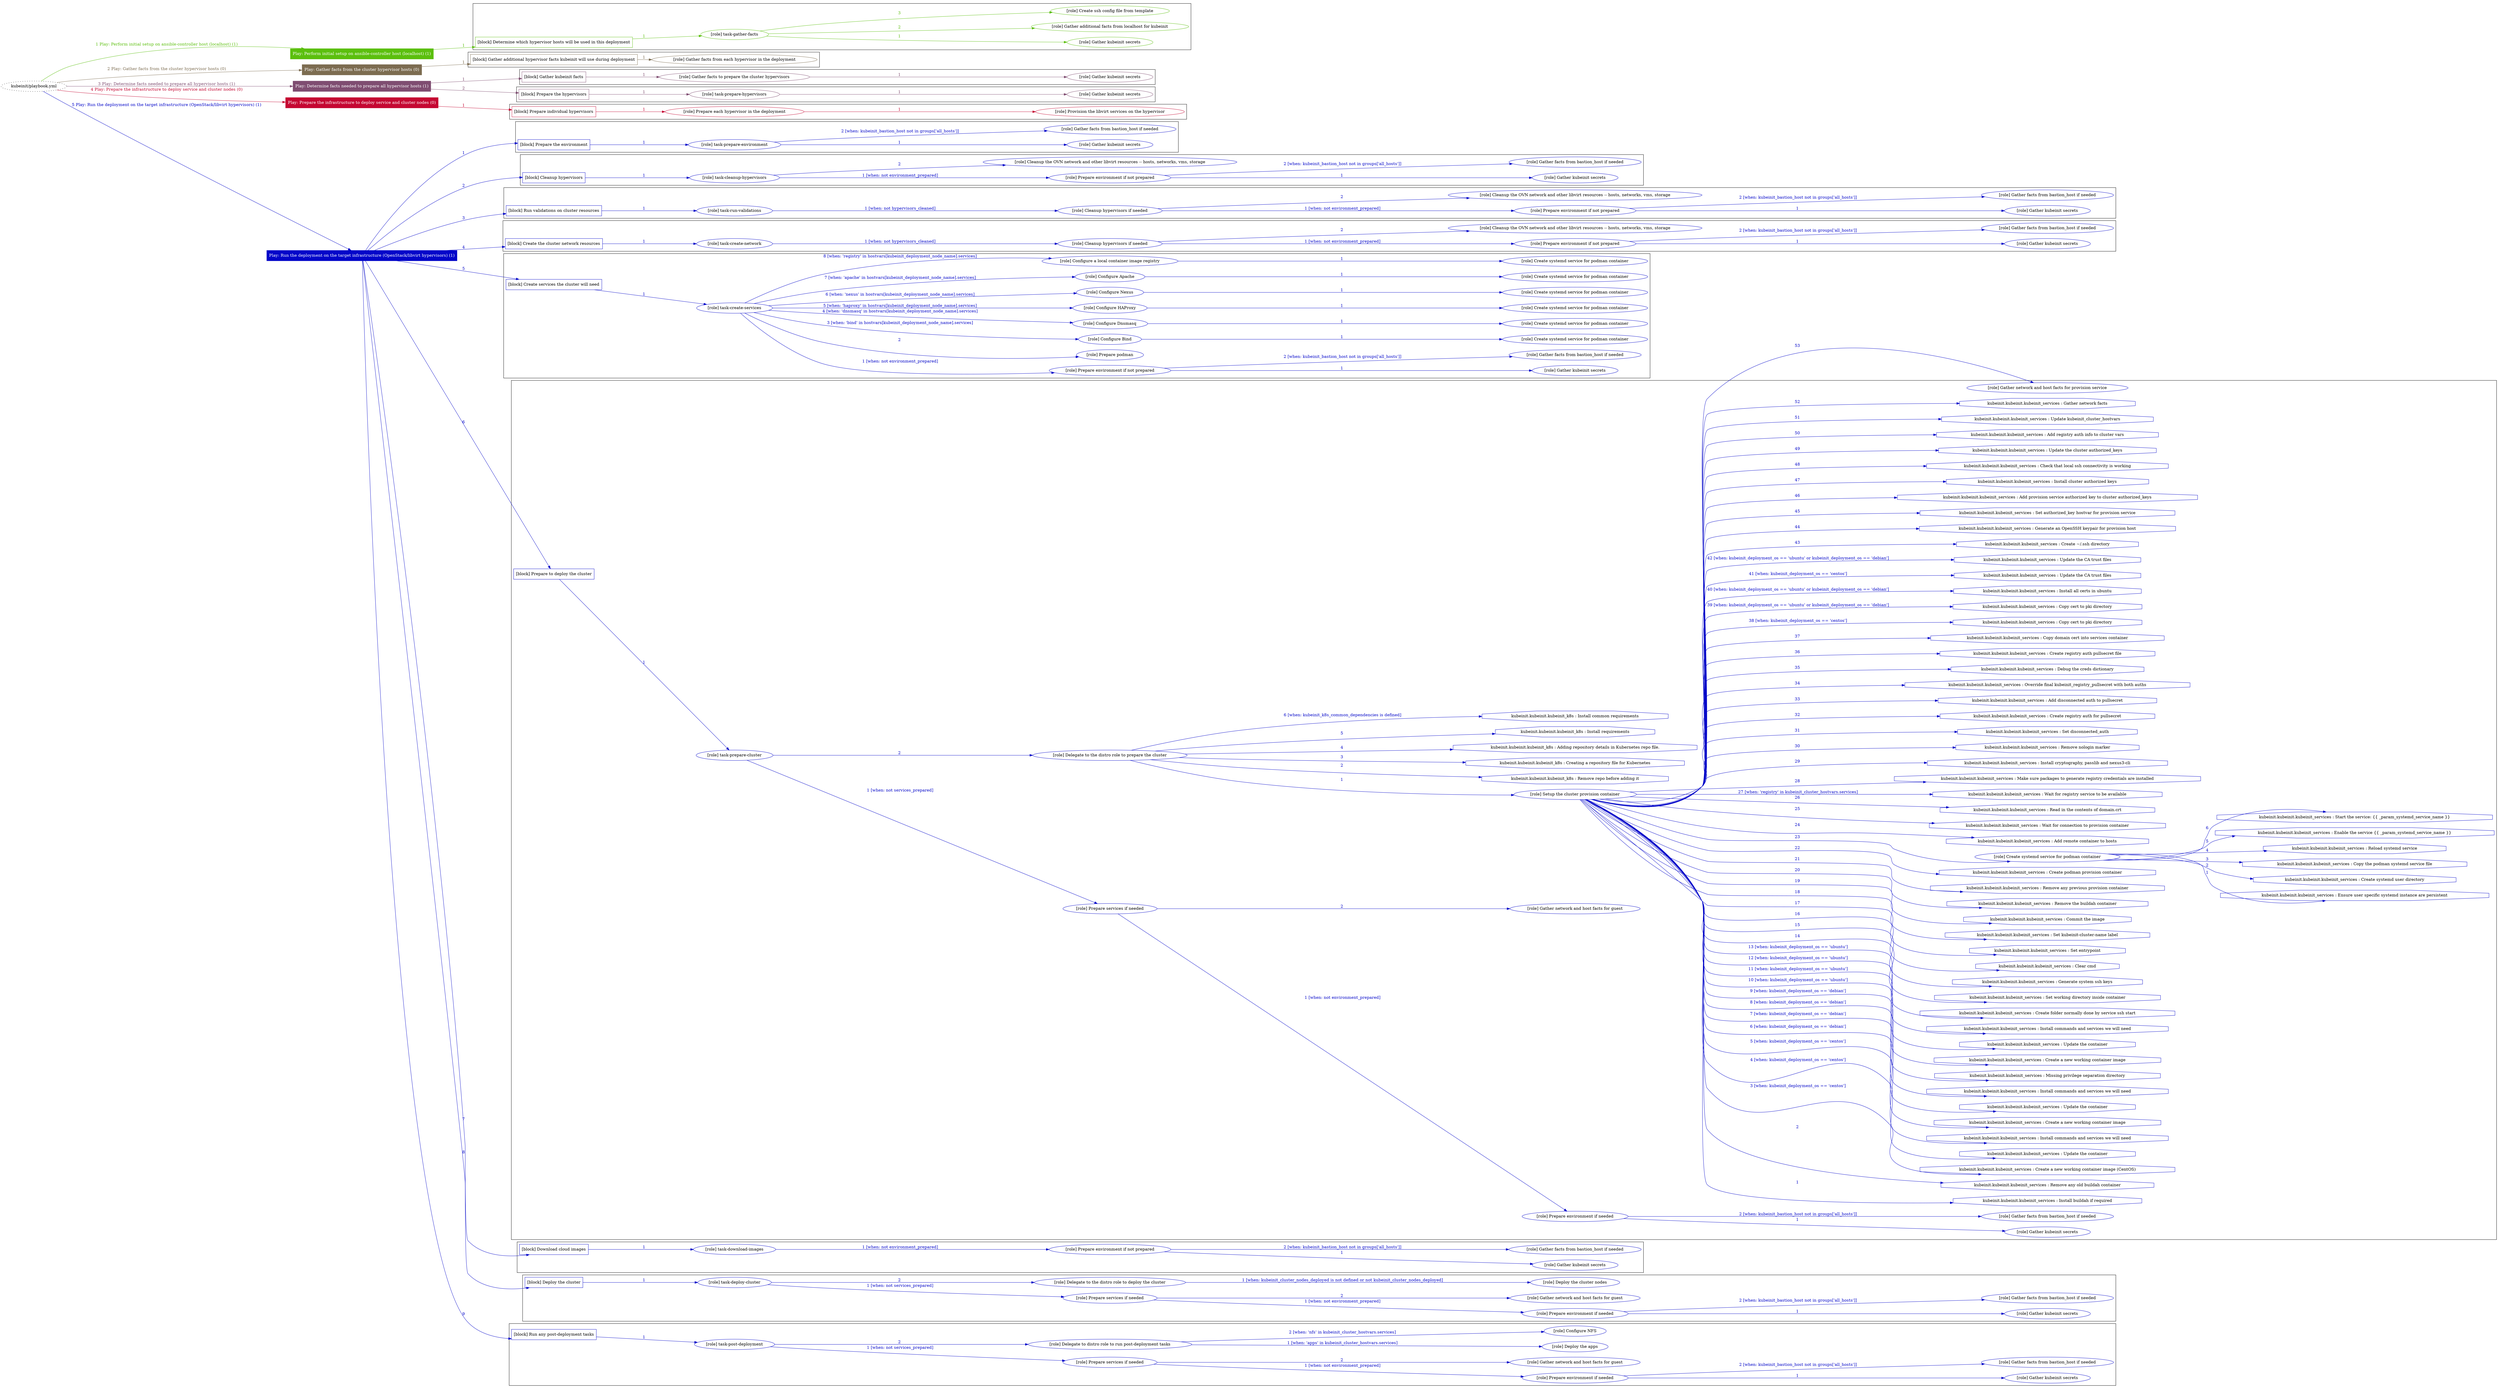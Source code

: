 digraph {
	graph [concentrate=true ordering=in rankdir=LR ratio=fill]
	edge [esep=5 sep=10]
	"kubeinit/playbook.yml" [URL="/home/runner/work/kubeinit/kubeinit/kubeinit/playbook.yml" id=playbook_9e743ea3 style=dotted]
	"kubeinit/playbook.yml" -> play_7f540f3f [label="1 Play: Perform initial setup on ansible-controller host (localhost) (1)" color="#5bbf0d" fontcolor="#5bbf0d" id=edge_play_7f540f3f labeltooltip="1 Play: Perform initial setup on ansible-controller host (localhost) (1)" tooltip="1 Play: Perform initial setup on ansible-controller host (localhost) (1)"]
	subgraph "Play: Perform initial setup on ansible-controller host (localhost) (1)" {
		play_7f540f3f [label="Play: Perform initial setup on ansible-controller host (localhost) (1)" URL="/home/runner/work/kubeinit/kubeinit/kubeinit/playbook.yml" color="#5bbf0d" fontcolor="#ffffff" id=play_7f540f3f shape=box style=filled tooltip=localhost]
		play_7f540f3f -> block_6134f2c2 [label=1 color="#5bbf0d" fontcolor="#5bbf0d" id=edge_block_6134f2c2 labeltooltip=1 tooltip=1]
		subgraph cluster_block_6134f2c2 {
			block_6134f2c2 [label="[block] Determine which hypervisor hosts will be used in this deployment" URL="/home/runner/work/kubeinit/kubeinit/kubeinit/playbook.yml" color="#5bbf0d" id=block_6134f2c2 labeltooltip="Determine which hypervisor hosts will be used in this deployment" shape=box tooltip="Determine which hypervisor hosts will be used in this deployment"]
			block_6134f2c2 -> role_41e382c0 [label="1 " color="#5bbf0d" fontcolor="#5bbf0d" id=edge_role_41e382c0 labeltooltip="1 " tooltip="1 "]
			subgraph "task-gather-facts" {
				role_41e382c0 [label="[role] task-gather-facts" URL="/home/runner/work/kubeinit/kubeinit/kubeinit/playbook.yml" color="#5bbf0d" id=role_41e382c0 tooltip="task-gather-facts"]
				role_41e382c0 -> role_8f7dcd20 [label="1 " color="#5bbf0d" fontcolor="#5bbf0d" id=edge_role_8f7dcd20 labeltooltip="1 " tooltip="1 "]
				subgraph "Gather kubeinit secrets" {
					role_8f7dcd20 [label="[role] Gather kubeinit secrets" URL="/home/runner/.ansible/collections/ansible_collections/kubeinit/kubeinit/roles/kubeinit_prepare/tasks/build_hypervisors_group.yml" color="#5bbf0d" id=role_8f7dcd20 tooltip="Gather kubeinit secrets"]
				}
				role_41e382c0 -> role_2d8f0018 [label="2 " color="#5bbf0d" fontcolor="#5bbf0d" id=edge_role_2d8f0018 labeltooltip="2 " tooltip="2 "]
				subgraph "Gather additional facts from localhost for kubeinit" {
					role_2d8f0018 [label="[role] Gather additional facts from localhost for kubeinit" URL="/home/runner/.ansible/collections/ansible_collections/kubeinit/kubeinit/roles/kubeinit_prepare/tasks/build_hypervisors_group.yml" color="#5bbf0d" id=role_2d8f0018 tooltip="Gather additional facts from localhost for kubeinit"]
				}
				role_41e382c0 -> role_f682c78d [label="3 " color="#5bbf0d" fontcolor="#5bbf0d" id=edge_role_f682c78d labeltooltip="3 " tooltip="3 "]
				subgraph "Create ssh config file from template" {
					role_f682c78d [label="[role] Create ssh config file from template" URL="/home/runner/.ansible/collections/ansible_collections/kubeinit/kubeinit/roles/kubeinit_prepare/tasks/build_hypervisors_group.yml" color="#5bbf0d" id=role_f682c78d tooltip="Create ssh config file from template"]
				}
			}
		}
	}
	"kubeinit/playbook.yml" -> play_05affdf5 [label="2 Play: Gather facts from the cluster hypervisor hosts (0)" color="#7c6c50" fontcolor="#7c6c50" id=edge_play_05affdf5 labeltooltip="2 Play: Gather facts from the cluster hypervisor hosts (0)" tooltip="2 Play: Gather facts from the cluster hypervisor hosts (0)"]
	subgraph "Play: Gather facts from the cluster hypervisor hosts (0)" {
		play_05affdf5 [label="Play: Gather facts from the cluster hypervisor hosts (0)" URL="/home/runner/work/kubeinit/kubeinit/kubeinit/playbook.yml" color="#7c6c50" fontcolor="#ffffff" id=play_05affdf5 shape=box style=filled tooltip="Play: Gather facts from the cluster hypervisor hosts (0)"]
		play_05affdf5 -> block_7df38372 [label=1 color="#7c6c50" fontcolor="#7c6c50" id=edge_block_7df38372 labeltooltip=1 tooltip=1]
		subgraph cluster_block_7df38372 {
			block_7df38372 [label="[block] Gather additional hypervisor facts kubeinit will use during deployment" URL="/home/runner/work/kubeinit/kubeinit/kubeinit/playbook.yml" color="#7c6c50" id=block_7df38372 labeltooltip="Gather additional hypervisor facts kubeinit will use during deployment" shape=box tooltip="Gather additional hypervisor facts kubeinit will use during deployment"]
			block_7df38372 -> role_2aa81cb1 [label="1 " color="#7c6c50" fontcolor="#7c6c50" id=edge_role_2aa81cb1 labeltooltip="1 " tooltip="1 "]
			subgraph "Gather facts from each hypervisor in the deployment" {
				role_2aa81cb1 [label="[role] Gather facts from each hypervisor in the deployment" URL="/home/runner/work/kubeinit/kubeinit/kubeinit/playbook.yml" color="#7c6c50" id=role_2aa81cb1 tooltip="Gather facts from each hypervisor in the deployment"]
			}
		}
	}
	"kubeinit/playbook.yml" -> play_35d37e0e [label="3 Play: Determine facts needed to prepare all hypervisor hosts (1)" color="#7f4d71" fontcolor="#7f4d71" id=edge_play_35d37e0e labeltooltip="3 Play: Determine facts needed to prepare all hypervisor hosts (1)" tooltip="3 Play: Determine facts needed to prepare all hypervisor hosts (1)"]
	subgraph "Play: Determine facts needed to prepare all hypervisor hosts (1)" {
		play_35d37e0e [label="Play: Determine facts needed to prepare all hypervisor hosts (1)" URL="/home/runner/work/kubeinit/kubeinit/kubeinit/playbook.yml" color="#7f4d71" fontcolor="#ffffff" id=play_35d37e0e shape=box style=filled tooltip=localhost]
		play_35d37e0e -> block_e230627b [label=1 color="#7f4d71" fontcolor="#7f4d71" id=edge_block_e230627b labeltooltip=1 tooltip=1]
		subgraph cluster_block_e230627b {
			block_e230627b [label="[block] Gather kubeinit facts" URL="/home/runner/work/kubeinit/kubeinit/kubeinit/playbook.yml" color="#7f4d71" id=block_e230627b labeltooltip="Gather kubeinit facts" shape=box tooltip="Gather kubeinit facts"]
			block_e230627b -> role_497f8af7 [label="1 " color="#7f4d71" fontcolor="#7f4d71" id=edge_role_497f8af7 labeltooltip="1 " tooltip="1 "]
			subgraph "Gather facts to prepare the cluster hypervisors" {
				role_497f8af7 [label="[role] Gather facts to prepare the cluster hypervisors" URL="/home/runner/work/kubeinit/kubeinit/kubeinit/playbook.yml" color="#7f4d71" id=role_497f8af7 tooltip="Gather facts to prepare the cluster hypervisors"]
				role_497f8af7 -> role_a9ba4d3e [label="1 " color="#7f4d71" fontcolor="#7f4d71" id=edge_role_a9ba4d3e labeltooltip="1 " tooltip="1 "]
				subgraph "Gather kubeinit secrets" {
					role_a9ba4d3e [label="[role] Gather kubeinit secrets" URL="/home/runner/.ansible/collections/ansible_collections/kubeinit/kubeinit/roles/kubeinit_prepare/tasks/gather_kubeinit_facts.yml" color="#7f4d71" id=role_a9ba4d3e tooltip="Gather kubeinit secrets"]
				}
			}
		}
		play_35d37e0e -> block_c218c939 [label=2 color="#7f4d71" fontcolor="#7f4d71" id=edge_block_c218c939 labeltooltip=2 tooltip=2]
		subgraph cluster_block_c218c939 {
			block_c218c939 [label="[block] Prepare the hypervisors" URL="/home/runner/work/kubeinit/kubeinit/kubeinit/playbook.yml" color="#7f4d71" id=block_c218c939 labeltooltip="Prepare the hypervisors" shape=box tooltip="Prepare the hypervisors"]
			block_c218c939 -> role_add2f718 [label="1 " color="#7f4d71" fontcolor="#7f4d71" id=edge_role_add2f718 labeltooltip="1 " tooltip="1 "]
			subgraph "task-prepare-hypervisors" {
				role_add2f718 [label="[role] task-prepare-hypervisors" URL="/home/runner/work/kubeinit/kubeinit/kubeinit/playbook.yml" color="#7f4d71" id=role_add2f718 tooltip="task-prepare-hypervisors"]
				role_add2f718 -> role_52de3dbf [label="1 " color="#7f4d71" fontcolor="#7f4d71" id=edge_role_52de3dbf labeltooltip="1 " tooltip="1 "]
				subgraph "Gather kubeinit secrets" {
					role_52de3dbf [label="[role] Gather kubeinit secrets" URL="/home/runner/.ansible/collections/ansible_collections/kubeinit/kubeinit/roles/kubeinit_prepare/tasks/gather_kubeinit_facts.yml" color="#7f4d71" id=role_52de3dbf tooltip="Gather kubeinit secrets"]
				}
			}
		}
	}
	"kubeinit/playbook.yml" -> play_7dd4fecd [label="4 Play: Prepare the infrastructure to deploy service and cluster nodes (0)" color="#c50732" fontcolor="#c50732" id=edge_play_7dd4fecd labeltooltip="4 Play: Prepare the infrastructure to deploy service and cluster nodes (0)" tooltip="4 Play: Prepare the infrastructure to deploy service and cluster nodes (0)"]
	subgraph "Play: Prepare the infrastructure to deploy service and cluster nodes (0)" {
		play_7dd4fecd [label="Play: Prepare the infrastructure to deploy service and cluster nodes (0)" URL="/home/runner/work/kubeinit/kubeinit/kubeinit/playbook.yml" color="#c50732" fontcolor="#ffffff" id=play_7dd4fecd shape=box style=filled tooltip="Play: Prepare the infrastructure to deploy service and cluster nodes (0)"]
		play_7dd4fecd -> block_a734c59c [label=1 color="#c50732" fontcolor="#c50732" id=edge_block_a734c59c labeltooltip=1 tooltip=1]
		subgraph cluster_block_a734c59c {
			block_a734c59c [label="[block] Prepare individual hypervisors" URL="/home/runner/work/kubeinit/kubeinit/kubeinit/playbook.yml" color="#c50732" id=block_a734c59c labeltooltip="Prepare individual hypervisors" shape=box tooltip="Prepare individual hypervisors"]
			block_a734c59c -> role_1f204886 [label="1 " color="#c50732" fontcolor="#c50732" id=edge_role_1f204886 labeltooltip="1 " tooltip="1 "]
			subgraph "Prepare each hypervisor in the deployment" {
				role_1f204886 [label="[role] Prepare each hypervisor in the deployment" URL="/home/runner/work/kubeinit/kubeinit/kubeinit/playbook.yml" color="#c50732" id=role_1f204886 tooltip="Prepare each hypervisor in the deployment"]
				role_1f204886 -> role_e52f702c [label="1 " color="#c50732" fontcolor="#c50732" id=edge_role_e52f702c labeltooltip="1 " tooltip="1 "]
				subgraph "Provision the libvirt services on the hypervisor" {
					role_e52f702c [label="[role] Provision the libvirt services on the hypervisor" URL="/home/runner/.ansible/collections/ansible_collections/kubeinit/kubeinit/roles/kubeinit_prepare/tasks/prepare_hypervisor.yml" color="#c50732" id=role_e52f702c tooltip="Provision the libvirt services on the hypervisor"]
				}
			}
		}
	}
	"kubeinit/playbook.yml" -> play_80c7e305 [label="5 Play: Run the deployment on the target infrastructure (OpenStack/libvirt hypervisors) (1)" color="#0306c9" fontcolor="#0306c9" id=edge_play_80c7e305 labeltooltip="5 Play: Run the deployment on the target infrastructure (OpenStack/libvirt hypervisors) (1)" tooltip="5 Play: Run the deployment on the target infrastructure (OpenStack/libvirt hypervisors) (1)"]
	subgraph "Play: Run the deployment on the target infrastructure (OpenStack/libvirt hypervisors) (1)" {
		play_80c7e305 [label="Play: Run the deployment on the target infrastructure (OpenStack/libvirt hypervisors) (1)" URL="/home/runner/work/kubeinit/kubeinit/kubeinit/playbook.yml" color="#0306c9" fontcolor="#ffffff" id=play_80c7e305 shape=box style=filled tooltip=localhost]
		play_80c7e305 -> block_90131b00 [label=1 color="#0306c9" fontcolor="#0306c9" id=edge_block_90131b00 labeltooltip=1 tooltip=1]
		subgraph cluster_block_90131b00 {
			block_90131b00 [label="[block] Prepare the environment" URL="/home/runner/work/kubeinit/kubeinit/kubeinit/playbook.yml" color="#0306c9" id=block_90131b00 labeltooltip="Prepare the environment" shape=box tooltip="Prepare the environment"]
			block_90131b00 -> role_8681cc86 [label="1 " color="#0306c9" fontcolor="#0306c9" id=edge_role_8681cc86 labeltooltip="1 " tooltip="1 "]
			subgraph "task-prepare-environment" {
				role_8681cc86 [label="[role] task-prepare-environment" URL="/home/runner/work/kubeinit/kubeinit/kubeinit/playbook.yml" color="#0306c9" id=role_8681cc86 tooltip="task-prepare-environment"]
				role_8681cc86 -> role_38ab5ccc [label="1 " color="#0306c9" fontcolor="#0306c9" id=edge_role_38ab5ccc labeltooltip="1 " tooltip="1 "]
				subgraph "Gather kubeinit secrets" {
					role_38ab5ccc [label="[role] Gather kubeinit secrets" URL="/home/runner/.ansible/collections/ansible_collections/kubeinit/kubeinit/roles/kubeinit_prepare/tasks/gather_kubeinit_facts.yml" color="#0306c9" id=role_38ab5ccc tooltip="Gather kubeinit secrets"]
				}
				role_8681cc86 -> role_5d123abb [label="2 [when: kubeinit_bastion_host not in groups['all_hosts']]" color="#0306c9" fontcolor="#0306c9" id=edge_role_5d123abb labeltooltip="2 [when: kubeinit_bastion_host not in groups['all_hosts']]" tooltip="2 [when: kubeinit_bastion_host not in groups['all_hosts']]"]
				subgraph "Gather facts from bastion_host if needed" {
					role_5d123abb [label="[role] Gather facts from bastion_host if needed" URL="/home/runner/.ansible/collections/ansible_collections/kubeinit/kubeinit/roles/kubeinit_prepare/tasks/main.yml" color="#0306c9" id=role_5d123abb tooltip="Gather facts from bastion_host if needed"]
				}
			}
		}
		play_80c7e305 -> block_c61a18bc [label=2 color="#0306c9" fontcolor="#0306c9" id=edge_block_c61a18bc labeltooltip=2 tooltip=2]
		subgraph cluster_block_c61a18bc {
			block_c61a18bc [label="[block] Cleanup hypervisors" URL="/home/runner/work/kubeinit/kubeinit/kubeinit/playbook.yml" color="#0306c9" id=block_c61a18bc labeltooltip="Cleanup hypervisors" shape=box tooltip="Cleanup hypervisors"]
			block_c61a18bc -> role_d8e9b6b1 [label="1 " color="#0306c9" fontcolor="#0306c9" id=edge_role_d8e9b6b1 labeltooltip="1 " tooltip="1 "]
			subgraph "task-cleanup-hypervisors" {
				role_d8e9b6b1 [label="[role] task-cleanup-hypervisors" URL="/home/runner/work/kubeinit/kubeinit/kubeinit/playbook.yml" color="#0306c9" id=role_d8e9b6b1 tooltip="task-cleanup-hypervisors"]
				role_d8e9b6b1 -> role_13fedd9a [label="1 [when: not environment_prepared]" color="#0306c9" fontcolor="#0306c9" id=edge_role_13fedd9a labeltooltip="1 [when: not environment_prepared]" tooltip="1 [when: not environment_prepared]"]
				subgraph "Prepare environment if not prepared" {
					role_13fedd9a [label="[role] Prepare environment if not prepared" URL="/home/runner/.ansible/collections/ansible_collections/kubeinit/kubeinit/roles/kubeinit_libvirt/tasks/cleanup_hypervisors.yml" color="#0306c9" id=role_13fedd9a tooltip="Prepare environment if not prepared"]
					role_13fedd9a -> role_05fb4acf [label="1 " color="#0306c9" fontcolor="#0306c9" id=edge_role_05fb4acf labeltooltip="1 " tooltip="1 "]
					subgraph "Gather kubeinit secrets" {
						role_05fb4acf [label="[role] Gather kubeinit secrets" URL="/home/runner/.ansible/collections/ansible_collections/kubeinit/kubeinit/roles/kubeinit_prepare/tasks/gather_kubeinit_facts.yml" color="#0306c9" id=role_05fb4acf tooltip="Gather kubeinit secrets"]
					}
					role_13fedd9a -> role_2dda01f5 [label="2 [when: kubeinit_bastion_host not in groups['all_hosts']]" color="#0306c9" fontcolor="#0306c9" id=edge_role_2dda01f5 labeltooltip="2 [when: kubeinit_bastion_host not in groups['all_hosts']]" tooltip="2 [when: kubeinit_bastion_host not in groups['all_hosts']]"]
					subgraph "Gather facts from bastion_host if needed" {
						role_2dda01f5 [label="[role] Gather facts from bastion_host if needed" URL="/home/runner/.ansible/collections/ansible_collections/kubeinit/kubeinit/roles/kubeinit_prepare/tasks/main.yml" color="#0306c9" id=role_2dda01f5 tooltip="Gather facts from bastion_host if needed"]
					}
				}
				role_d8e9b6b1 -> role_5aae475f [label="2 " color="#0306c9" fontcolor="#0306c9" id=edge_role_5aae475f labeltooltip="2 " tooltip="2 "]
				subgraph "Cleanup the OVN network and other libvirt resources -- hosts, networks, vms, storage" {
					role_5aae475f [label="[role] Cleanup the OVN network and other libvirt resources -- hosts, networks, vms, storage" URL="/home/runner/.ansible/collections/ansible_collections/kubeinit/kubeinit/roles/kubeinit_libvirt/tasks/cleanup_hypervisors.yml" color="#0306c9" id=role_5aae475f tooltip="Cleanup the OVN network and other libvirt resources -- hosts, networks, vms, storage"]
				}
			}
		}
		play_80c7e305 -> block_5fba20e5 [label=3 color="#0306c9" fontcolor="#0306c9" id=edge_block_5fba20e5 labeltooltip=3 tooltip=3]
		subgraph cluster_block_5fba20e5 {
			block_5fba20e5 [label="[block] Run validations on cluster resources" URL="/home/runner/work/kubeinit/kubeinit/kubeinit/playbook.yml" color="#0306c9" id=block_5fba20e5 labeltooltip="Run validations on cluster resources" shape=box tooltip="Run validations on cluster resources"]
			block_5fba20e5 -> role_db62589f [label="1 " color="#0306c9" fontcolor="#0306c9" id=edge_role_db62589f labeltooltip="1 " tooltip="1 "]
			subgraph "task-run-validations" {
				role_db62589f [label="[role] task-run-validations" URL="/home/runner/work/kubeinit/kubeinit/kubeinit/playbook.yml" color="#0306c9" id=role_db62589f tooltip="task-run-validations"]
				role_db62589f -> role_48b4bb73 [label="1 [when: not hypervisors_cleaned]" color="#0306c9" fontcolor="#0306c9" id=edge_role_48b4bb73 labeltooltip="1 [when: not hypervisors_cleaned]" tooltip="1 [when: not hypervisors_cleaned]"]
				subgraph "Cleanup hypervisors if needed" {
					role_48b4bb73 [label="[role] Cleanup hypervisors if needed" URL="/home/runner/.ansible/collections/ansible_collections/kubeinit/kubeinit/roles/kubeinit_validations/tasks/main.yml" color="#0306c9" id=role_48b4bb73 tooltip="Cleanup hypervisors if needed"]
					role_48b4bb73 -> role_d9d621d8 [label="1 [when: not environment_prepared]" color="#0306c9" fontcolor="#0306c9" id=edge_role_d9d621d8 labeltooltip="1 [when: not environment_prepared]" tooltip="1 [when: not environment_prepared]"]
					subgraph "Prepare environment if not prepared" {
						role_d9d621d8 [label="[role] Prepare environment if not prepared" URL="/home/runner/.ansible/collections/ansible_collections/kubeinit/kubeinit/roles/kubeinit_libvirt/tasks/cleanup_hypervisors.yml" color="#0306c9" id=role_d9d621d8 tooltip="Prepare environment if not prepared"]
						role_d9d621d8 -> role_a3ec4792 [label="1 " color="#0306c9" fontcolor="#0306c9" id=edge_role_a3ec4792 labeltooltip="1 " tooltip="1 "]
						subgraph "Gather kubeinit secrets" {
							role_a3ec4792 [label="[role] Gather kubeinit secrets" URL="/home/runner/.ansible/collections/ansible_collections/kubeinit/kubeinit/roles/kubeinit_prepare/tasks/gather_kubeinit_facts.yml" color="#0306c9" id=role_a3ec4792 tooltip="Gather kubeinit secrets"]
						}
						role_d9d621d8 -> role_40864783 [label="2 [when: kubeinit_bastion_host not in groups['all_hosts']]" color="#0306c9" fontcolor="#0306c9" id=edge_role_40864783 labeltooltip="2 [when: kubeinit_bastion_host not in groups['all_hosts']]" tooltip="2 [when: kubeinit_bastion_host not in groups['all_hosts']]"]
						subgraph "Gather facts from bastion_host if needed" {
							role_40864783 [label="[role] Gather facts from bastion_host if needed" URL="/home/runner/.ansible/collections/ansible_collections/kubeinit/kubeinit/roles/kubeinit_prepare/tasks/main.yml" color="#0306c9" id=role_40864783 tooltip="Gather facts from bastion_host if needed"]
						}
					}
					role_48b4bb73 -> role_63987aba [label="2 " color="#0306c9" fontcolor="#0306c9" id=edge_role_63987aba labeltooltip="2 " tooltip="2 "]
					subgraph "Cleanup the OVN network and other libvirt resources -- hosts, networks, vms, storage" {
						role_63987aba [label="[role] Cleanup the OVN network and other libvirt resources -- hosts, networks, vms, storage" URL="/home/runner/.ansible/collections/ansible_collections/kubeinit/kubeinit/roles/kubeinit_libvirt/tasks/cleanup_hypervisors.yml" color="#0306c9" id=role_63987aba tooltip="Cleanup the OVN network and other libvirt resources -- hosts, networks, vms, storage"]
					}
				}
			}
		}
		play_80c7e305 -> block_b400d84b [label=4 color="#0306c9" fontcolor="#0306c9" id=edge_block_b400d84b labeltooltip=4 tooltip=4]
		subgraph cluster_block_b400d84b {
			block_b400d84b [label="[block] Create the cluster network resources" URL="/home/runner/work/kubeinit/kubeinit/kubeinit/playbook.yml" color="#0306c9" id=block_b400d84b labeltooltip="Create the cluster network resources" shape=box tooltip="Create the cluster network resources"]
			block_b400d84b -> role_4e360b13 [label="1 " color="#0306c9" fontcolor="#0306c9" id=edge_role_4e360b13 labeltooltip="1 " tooltip="1 "]
			subgraph "task-create-network" {
				role_4e360b13 [label="[role] task-create-network" URL="/home/runner/work/kubeinit/kubeinit/kubeinit/playbook.yml" color="#0306c9" id=role_4e360b13 tooltip="task-create-network"]
				role_4e360b13 -> role_0f3afd24 [label="1 [when: not hypervisors_cleaned]" color="#0306c9" fontcolor="#0306c9" id=edge_role_0f3afd24 labeltooltip="1 [when: not hypervisors_cleaned]" tooltip="1 [when: not hypervisors_cleaned]"]
				subgraph "Cleanup hypervisors if needed" {
					role_0f3afd24 [label="[role] Cleanup hypervisors if needed" URL="/home/runner/.ansible/collections/ansible_collections/kubeinit/kubeinit/roles/kubeinit_libvirt/tasks/create_network.yml" color="#0306c9" id=role_0f3afd24 tooltip="Cleanup hypervisors if needed"]
					role_0f3afd24 -> role_22e0e40f [label="1 [when: not environment_prepared]" color="#0306c9" fontcolor="#0306c9" id=edge_role_22e0e40f labeltooltip="1 [when: not environment_prepared]" tooltip="1 [when: not environment_prepared]"]
					subgraph "Prepare environment if not prepared" {
						role_22e0e40f [label="[role] Prepare environment if not prepared" URL="/home/runner/.ansible/collections/ansible_collections/kubeinit/kubeinit/roles/kubeinit_libvirt/tasks/cleanup_hypervisors.yml" color="#0306c9" id=role_22e0e40f tooltip="Prepare environment if not prepared"]
						role_22e0e40f -> role_ab6c6c1d [label="1 " color="#0306c9" fontcolor="#0306c9" id=edge_role_ab6c6c1d labeltooltip="1 " tooltip="1 "]
						subgraph "Gather kubeinit secrets" {
							role_ab6c6c1d [label="[role] Gather kubeinit secrets" URL="/home/runner/.ansible/collections/ansible_collections/kubeinit/kubeinit/roles/kubeinit_prepare/tasks/gather_kubeinit_facts.yml" color="#0306c9" id=role_ab6c6c1d tooltip="Gather kubeinit secrets"]
						}
						role_22e0e40f -> role_a9d7515c [label="2 [when: kubeinit_bastion_host not in groups['all_hosts']]" color="#0306c9" fontcolor="#0306c9" id=edge_role_a9d7515c labeltooltip="2 [when: kubeinit_bastion_host not in groups['all_hosts']]" tooltip="2 [when: kubeinit_bastion_host not in groups['all_hosts']]"]
						subgraph "Gather facts from bastion_host if needed" {
							role_a9d7515c [label="[role] Gather facts from bastion_host if needed" URL="/home/runner/.ansible/collections/ansible_collections/kubeinit/kubeinit/roles/kubeinit_prepare/tasks/main.yml" color="#0306c9" id=role_a9d7515c tooltip="Gather facts from bastion_host if needed"]
						}
					}
					role_0f3afd24 -> role_17d9db81 [label="2 " color="#0306c9" fontcolor="#0306c9" id=edge_role_17d9db81 labeltooltip="2 " tooltip="2 "]
					subgraph "Cleanup the OVN network and other libvirt resources -- hosts, networks, vms, storage" {
						role_17d9db81 [label="[role] Cleanup the OVN network and other libvirt resources -- hosts, networks, vms, storage" URL="/home/runner/.ansible/collections/ansible_collections/kubeinit/kubeinit/roles/kubeinit_libvirt/tasks/cleanup_hypervisors.yml" color="#0306c9" id=role_17d9db81 tooltip="Cleanup the OVN network and other libvirt resources -- hosts, networks, vms, storage"]
					}
				}
			}
		}
		play_80c7e305 -> block_abc6f974 [label=5 color="#0306c9" fontcolor="#0306c9" id=edge_block_abc6f974 labeltooltip=5 tooltip=5]
		subgraph cluster_block_abc6f974 {
			block_abc6f974 [label="[block] Create services the cluster will need" URL="/home/runner/work/kubeinit/kubeinit/kubeinit/playbook.yml" color="#0306c9" id=block_abc6f974 labeltooltip="Create services the cluster will need" shape=box tooltip="Create services the cluster will need"]
			block_abc6f974 -> role_32914cea [label="1 " color="#0306c9" fontcolor="#0306c9" id=edge_role_32914cea labeltooltip="1 " tooltip="1 "]
			subgraph "task-create-services" {
				role_32914cea [label="[role] task-create-services" URL="/home/runner/work/kubeinit/kubeinit/kubeinit/playbook.yml" color="#0306c9" id=role_32914cea tooltip="task-create-services"]
				role_32914cea -> role_473a3b97 [label="1 [when: not environment_prepared]" color="#0306c9" fontcolor="#0306c9" id=edge_role_473a3b97 labeltooltip="1 [when: not environment_prepared]" tooltip="1 [when: not environment_prepared]"]
				subgraph "Prepare environment if not prepared" {
					role_473a3b97 [label="[role] Prepare environment if not prepared" URL="/home/runner/.ansible/collections/ansible_collections/kubeinit/kubeinit/roles/kubeinit_services/tasks/main.yml" color="#0306c9" id=role_473a3b97 tooltip="Prepare environment if not prepared"]
					role_473a3b97 -> role_a1dcdb84 [label="1 " color="#0306c9" fontcolor="#0306c9" id=edge_role_a1dcdb84 labeltooltip="1 " tooltip="1 "]
					subgraph "Gather kubeinit secrets" {
						role_a1dcdb84 [label="[role] Gather kubeinit secrets" URL="/home/runner/.ansible/collections/ansible_collections/kubeinit/kubeinit/roles/kubeinit_prepare/tasks/gather_kubeinit_facts.yml" color="#0306c9" id=role_a1dcdb84 tooltip="Gather kubeinit secrets"]
					}
					role_473a3b97 -> role_0507b49f [label="2 [when: kubeinit_bastion_host not in groups['all_hosts']]" color="#0306c9" fontcolor="#0306c9" id=edge_role_0507b49f labeltooltip="2 [when: kubeinit_bastion_host not in groups['all_hosts']]" tooltip="2 [when: kubeinit_bastion_host not in groups['all_hosts']]"]
					subgraph "Gather facts from bastion_host if needed" {
						role_0507b49f [label="[role] Gather facts from bastion_host if needed" URL="/home/runner/.ansible/collections/ansible_collections/kubeinit/kubeinit/roles/kubeinit_prepare/tasks/main.yml" color="#0306c9" id=role_0507b49f tooltip="Gather facts from bastion_host if needed"]
					}
				}
				role_32914cea -> role_a5eda29a [label="2 " color="#0306c9" fontcolor="#0306c9" id=edge_role_a5eda29a labeltooltip="2 " tooltip="2 "]
				subgraph "Prepare podman" {
					role_a5eda29a [label="[role] Prepare podman" URL="/home/runner/.ansible/collections/ansible_collections/kubeinit/kubeinit/roles/kubeinit_services/tasks/00_create_service_pod.yml" color="#0306c9" id=role_a5eda29a tooltip="Prepare podman"]
				}
				role_32914cea -> role_a75a8758 [label="3 [when: 'bind' in hostvars[kubeinit_deployment_node_name].services]" color="#0306c9" fontcolor="#0306c9" id=edge_role_a75a8758 labeltooltip="3 [when: 'bind' in hostvars[kubeinit_deployment_node_name].services]" tooltip="3 [when: 'bind' in hostvars[kubeinit_deployment_node_name].services]"]
				subgraph "Configure Bind" {
					role_a75a8758 [label="[role] Configure Bind" URL="/home/runner/.ansible/collections/ansible_collections/kubeinit/kubeinit/roles/kubeinit_services/tasks/start_services_containers.yml" color="#0306c9" id=role_a75a8758 tooltip="Configure Bind"]
					role_a75a8758 -> role_b41cb108 [label="1 " color="#0306c9" fontcolor="#0306c9" id=edge_role_b41cb108 labeltooltip="1 " tooltip="1 "]
					subgraph "Create systemd service for podman container" {
						role_b41cb108 [label="[role] Create systemd service for podman container" URL="/home/runner/.ansible/collections/ansible_collections/kubeinit/kubeinit/roles/kubeinit_bind/tasks/main.yml" color="#0306c9" id=role_b41cb108 tooltip="Create systemd service for podman container"]
					}
				}
				role_32914cea -> role_e86c089e [label="4 [when: 'dnsmasq' in hostvars[kubeinit_deployment_node_name].services]" color="#0306c9" fontcolor="#0306c9" id=edge_role_e86c089e labeltooltip="4 [when: 'dnsmasq' in hostvars[kubeinit_deployment_node_name].services]" tooltip="4 [when: 'dnsmasq' in hostvars[kubeinit_deployment_node_name].services]"]
				subgraph "Configure Dnsmasq" {
					role_e86c089e [label="[role] Configure Dnsmasq" URL="/home/runner/.ansible/collections/ansible_collections/kubeinit/kubeinit/roles/kubeinit_services/tasks/start_services_containers.yml" color="#0306c9" id=role_e86c089e tooltip="Configure Dnsmasq"]
					role_e86c089e -> role_b35871aa [label="1 " color="#0306c9" fontcolor="#0306c9" id=edge_role_b35871aa labeltooltip="1 " tooltip="1 "]
					subgraph "Create systemd service for podman container" {
						role_b35871aa [label="[role] Create systemd service for podman container" URL="/home/runner/.ansible/collections/ansible_collections/kubeinit/kubeinit/roles/kubeinit_dnsmasq/tasks/main.yml" color="#0306c9" id=role_b35871aa tooltip="Create systemd service for podman container"]
					}
				}
				role_32914cea -> role_9a5b217c [label="5 [when: 'haproxy' in hostvars[kubeinit_deployment_node_name].services]" color="#0306c9" fontcolor="#0306c9" id=edge_role_9a5b217c labeltooltip="5 [when: 'haproxy' in hostvars[kubeinit_deployment_node_name].services]" tooltip="5 [when: 'haproxy' in hostvars[kubeinit_deployment_node_name].services]"]
				subgraph "Configure HAProxy" {
					role_9a5b217c [label="[role] Configure HAProxy" URL="/home/runner/.ansible/collections/ansible_collections/kubeinit/kubeinit/roles/kubeinit_services/tasks/start_services_containers.yml" color="#0306c9" id=role_9a5b217c tooltip="Configure HAProxy"]
					role_9a5b217c -> role_d42e1a4f [label="1 " color="#0306c9" fontcolor="#0306c9" id=edge_role_d42e1a4f labeltooltip="1 " tooltip="1 "]
					subgraph "Create systemd service for podman container" {
						role_d42e1a4f [label="[role] Create systemd service for podman container" URL="/home/runner/.ansible/collections/ansible_collections/kubeinit/kubeinit/roles/kubeinit_haproxy/tasks/main.yml" color="#0306c9" id=role_d42e1a4f tooltip="Create systemd service for podman container"]
					}
				}
				role_32914cea -> role_c7e60ce4 [label="6 [when: 'nexus' in hostvars[kubeinit_deployment_node_name].services]" color="#0306c9" fontcolor="#0306c9" id=edge_role_c7e60ce4 labeltooltip="6 [when: 'nexus' in hostvars[kubeinit_deployment_node_name].services]" tooltip="6 [when: 'nexus' in hostvars[kubeinit_deployment_node_name].services]"]
				subgraph "Configure Nexus" {
					role_c7e60ce4 [label="[role] Configure Nexus" URL="/home/runner/.ansible/collections/ansible_collections/kubeinit/kubeinit/roles/kubeinit_services/tasks/start_services_containers.yml" color="#0306c9" id=role_c7e60ce4 tooltip="Configure Nexus"]
					role_c7e60ce4 -> role_3043c2f2 [label="1 " color="#0306c9" fontcolor="#0306c9" id=edge_role_3043c2f2 labeltooltip="1 " tooltip="1 "]
					subgraph "Create systemd service for podman container" {
						role_3043c2f2 [label="[role] Create systemd service for podman container" URL="/home/runner/.ansible/collections/ansible_collections/kubeinit/kubeinit/roles/kubeinit_nexus/tasks/main.yml" color="#0306c9" id=role_3043c2f2 tooltip="Create systemd service for podman container"]
					}
				}
				role_32914cea -> role_a04ff9f5 [label="7 [when: 'apache' in hostvars[kubeinit_deployment_node_name].services]" color="#0306c9" fontcolor="#0306c9" id=edge_role_a04ff9f5 labeltooltip="7 [when: 'apache' in hostvars[kubeinit_deployment_node_name].services]" tooltip="7 [when: 'apache' in hostvars[kubeinit_deployment_node_name].services]"]
				subgraph "Configure Apache" {
					role_a04ff9f5 [label="[role] Configure Apache" URL="/home/runner/.ansible/collections/ansible_collections/kubeinit/kubeinit/roles/kubeinit_services/tasks/start_services_containers.yml" color="#0306c9" id=role_a04ff9f5 tooltip="Configure Apache"]
					role_a04ff9f5 -> role_7015df28 [label="1 " color="#0306c9" fontcolor="#0306c9" id=edge_role_7015df28 labeltooltip="1 " tooltip="1 "]
					subgraph "Create systemd service for podman container" {
						role_7015df28 [label="[role] Create systemd service for podman container" URL="/home/runner/.ansible/collections/ansible_collections/kubeinit/kubeinit/roles/kubeinit_apache/tasks/main.yml" color="#0306c9" id=role_7015df28 tooltip="Create systemd service for podman container"]
					}
				}
				role_32914cea -> role_c3c6b5b6 [label="8 [when: 'registry' in hostvars[kubeinit_deployment_node_name].services]" color="#0306c9" fontcolor="#0306c9" id=edge_role_c3c6b5b6 labeltooltip="8 [when: 'registry' in hostvars[kubeinit_deployment_node_name].services]" tooltip="8 [when: 'registry' in hostvars[kubeinit_deployment_node_name].services]"]
				subgraph "Configure a local container image registry" {
					role_c3c6b5b6 [label="[role] Configure a local container image registry" URL="/home/runner/.ansible/collections/ansible_collections/kubeinit/kubeinit/roles/kubeinit_services/tasks/start_services_containers.yml" color="#0306c9" id=role_c3c6b5b6 tooltip="Configure a local container image registry"]
					role_c3c6b5b6 -> role_65b775dd [label="1 " color="#0306c9" fontcolor="#0306c9" id=edge_role_65b775dd labeltooltip="1 " tooltip="1 "]
					subgraph "Create systemd service for podman container" {
						role_65b775dd [label="[role] Create systemd service for podman container" URL="/home/runner/.ansible/collections/ansible_collections/kubeinit/kubeinit/roles/kubeinit_registry/tasks/main.yml" color="#0306c9" id=role_65b775dd tooltip="Create systemd service for podman container"]
					}
				}
			}
		}
		play_80c7e305 -> block_8d210f6f [label=6 color="#0306c9" fontcolor="#0306c9" id=edge_block_8d210f6f labeltooltip=6 tooltip=6]
		subgraph cluster_block_8d210f6f {
			block_8d210f6f [label="[block] Prepare to deploy the cluster" URL="/home/runner/work/kubeinit/kubeinit/kubeinit/playbook.yml" color="#0306c9" id=block_8d210f6f labeltooltip="Prepare to deploy the cluster" shape=box tooltip="Prepare to deploy the cluster"]
			block_8d210f6f -> role_25d32049 [label="1 " color="#0306c9" fontcolor="#0306c9" id=edge_role_25d32049 labeltooltip="1 " tooltip="1 "]
			subgraph "task-prepare-cluster" {
				role_25d32049 [label="[role] task-prepare-cluster" URL="/home/runner/work/kubeinit/kubeinit/kubeinit/playbook.yml" color="#0306c9" id=role_25d32049 tooltip="task-prepare-cluster"]
				role_25d32049 -> role_f76e3ede [label="1 [when: not services_prepared]" color="#0306c9" fontcolor="#0306c9" id=edge_role_f76e3ede labeltooltip="1 [when: not services_prepared]" tooltip="1 [when: not services_prepared]"]
				subgraph "Prepare services if needed" {
					role_f76e3ede [label="[role] Prepare services if needed" URL="/home/runner/.ansible/collections/ansible_collections/kubeinit/kubeinit/roles/kubeinit_prepare/tasks/prepare_cluster.yml" color="#0306c9" id=role_f76e3ede tooltip="Prepare services if needed"]
					role_f76e3ede -> role_4864f65c [label="1 [when: not environment_prepared]" color="#0306c9" fontcolor="#0306c9" id=edge_role_4864f65c labeltooltip="1 [when: not environment_prepared]" tooltip="1 [when: not environment_prepared]"]
					subgraph "Prepare environment if needed" {
						role_4864f65c [label="[role] Prepare environment if needed" URL="/home/runner/.ansible/collections/ansible_collections/kubeinit/kubeinit/roles/kubeinit_services/tasks/prepare_services.yml" color="#0306c9" id=role_4864f65c tooltip="Prepare environment if needed"]
						role_4864f65c -> role_3b5004ed [label="1 " color="#0306c9" fontcolor="#0306c9" id=edge_role_3b5004ed labeltooltip="1 " tooltip="1 "]
						subgraph "Gather kubeinit secrets" {
							role_3b5004ed [label="[role] Gather kubeinit secrets" URL="/home/runner/.ansible/collections/ansible_collections/kubeinit/kubeinit/roles/kubeinit_prepare/tasks/gather_kubeinit_facts.yml" color="#0306c9" id=role_3b5004ed tooltip="Gather kubeinit secrets"]
						}
						role_4864f65c -> role_2bbf3613 [label="2 [when: kubeinit_bastion_host not in groups['all_hosts']]" color="#0306c9" fontcolor="#0306c9" id=edge_role_2bbf3613 labeltooltip="2 [when: kubeinit_bastion_host not in groups['all_hosts']]" tooltip="2 [when: kubeinit_bastion_host not in groups['all_hosts']]"]
						subgraph "Gather facts from bastion_host if needed" {
							role_2bbf3613 [label="[role] Gather facts from bastion_host if needed" URL="/home/runner/.ansible/collections/ansible_collections/kubeinit/kubeinit/roles/kubeinit_prepare/tasks/main.yml" color="#0306c9" id=role_2bbf3613 tooltip="Gather facts from bastion_host if needed"]
						}
					}
					role_f76e3ede -> role_1c360630 [label="2 " color="#0306c9" fontcolor="#0306c9" id=edge_role_1c360630 labeltooltip="2 " tooltip="2 "]
					subgraph "Gather network and host facts for guest" {
						role_1c360630 [label="[role] Gather network and host facts for guest" URL="/home/runner/.ansible/collections/ansible_collections/kubeinit/kubeinit/roles/kubeinit_services/tasks/prepare_services.yml" color="#0306c9" id=role_1c360630 tooltip="Gather network and host facts for guest"]
					}
				}
				role_25d32049 -> role_925f8b39 [label="2 " color="#0306c9" fontcolor="#0306c9" id=edge_role_925f8b39 labeltooltip="2 " tooltip="2 "]
				subgraph "Delegate to the distro role to prepare the cluster" {
					role_925f8b39 [label="[role] Delegate to the distro role to prepare the cluster" URL="/home/runner/.ansible/collections/ansible_collections/kubeinit/kubeinit/roles/kubeinit_prepare/tasks/prepare_cluster.yml" color="#0306c9" id=role_925f8b39 tooltip="Delegate to the distro role to prepare the cluster"]
					role_925f8b39 -> role_6379ecab [label="1 " color="#0306c9" fontcolor="#0306c9" id=edge_role_6379ecab labeltooltip="1 " tooltip="1 "]
					subgraph "Setup the cluster provision container" {
						role_6379ecab [label="[role] Setup the cluster provision container" URL="/home/runner/.ansible/collections/ansible_collections/kubeinit/kubeinit/roles/kubeinit_k8s/tasks/prepare_cluster.yml" color="#0306c9" id=role_6379ecab tooltip="Setup the cluster provision container"]
						task_5cfe730b [label="kubeinit.kubeinit.kubeinit_services : Install buildah if required" URL="/home/runner/.ansible/collections/ansible_collections/kubeinit/kubeinit/roles/kubeinit_services/tasks/create_provision_container.yml" color="#0306c9" id=task_5cfe730b shape=octagon tooltip="kubeinit.kubeinit.kubeinit_services : Install buildah if required"]
						role_6379ecab -> task_5cfe730b [label="1 " color="#0306c9" fontcolor="#0306c9" id=edge_task_5cfe730b labeltooltip="1 " tooltip="1 "]
						task_a97c7f1a [label="kubeinit.kubeinit.kubeinit_services : Remove any old buildah container" URL="/home/runner/.ansible/collections/ansible_collections/kubeinit/kubeinit/roles/kubeinit_services/tasks/create_provision_container.yml" color="#0306c9" id=task_a97c7f1a shape=octagon tooltip="kubeinit.kubeinit.kubeinit_services : Remove any old buildah container"]
						role_6379ecab -> task_a97c7f1a [label="2 " color="#0306c9" fontcolor="#0306c9" id=edge_task_a97c7f1a labeltooltip="2 " tooltip="2 "]
						task_52f66526 [label="kubeinit.kubeinit.kubeinit_services : Create a new working container image (CentOS)" URL="/home/runner/.ansible/collections/ansible_collections/kubeinit/kubeinit/roles/kubeinit_services/tasks/create_provision_container.yml" color="#0306c9" id=task_52f66526 shape=octagon tooltip="kubeinit.kubeinit.kubeinit_services : Create a new working container image (CentOS)"]
						role_6379ecab -> task_52f66526 [label="3 [when: kubeinit_deployment_os == 'centos']" color="#0306c9" fontcolor="#0306c9" id=edge_task_52f66526 labeltooltip="3 [when: kubeinit_deployment_os == 'centos']" tooltip="3 [when: kubeinit_deployment_os == 'centos']"]
						task_76745001 [label="kubeinit.kubeinit.kubeinit_services : Update the container" URL="/home/runner/.ansible/collections/ansible_collections/kubeinit/kubeinit/roles/kubeinit_services/tasks/create_provision_container.yml" color="#0306c9" id=task_76745001 shape=octagon tooltip="kubeinit.kubeinit.kubeinit_services : Update the container"]
						role_6379ecab -> task_76745001 [label="4 [when: kubeinit_deployment_os == 'centos']" color="#0306c9" fontcolor="#0306c9" id=edge_task_76745001 labeltooltip="4 [when: kubeinit_deployment_os == 'centos']" tooltip="4 [when: kubeinit_deployment_os == 'centos']"]
						task_76f7cedc [label="kubeinit.kubeinit.kubeinit_services : Install commands and services we will need" URL="/home/runner/.ansible/collections/ansible_collections/kubeinit/kubeinit/roles/kubeinit_services/tasks/create_provision_container.yml" color="#0306c9" id=task_76f7cedc shape=octagon tooltip="kubeinit.kubeinit.kubeinit_services : Install commands and services we will need"]
						role_6379ecab -> task_76f7cedc [label="5 [when: kubeinit_deployment_os == 'centos']" color="#0306c9" fontcolor="#0306c9" id=edge_task_76f7cedc labeltooltip="5 [when: kubeinit_deployment_os == 'centos']" tooltip="5 [when: kubeinit_deployment_os == 'centos']"]
						task_d90ab346 [label="kubeinit.kubeinit.kubeinit_services : Create a new working container image" URL="/home/runner/.ansible/collections/ansible_collections/kubeinit/kubeinit/roles/kubeinit_services/tasks/create_provision_container.yml" color="#0306c9" id=task_d90ab346 shape=octagon tooltip="kubeinit.kubeinit.kubeinit_services : Create a new working container image"]
						role_6379ecab -> task_d90ab346 [label="6 [when: kubeinit_deployment_os == 'debian']" color="#0306c9" fontcolor="#0306c9" id=edge_task_d90ab346 labeltooltip="6 [when: kubeinit_deployment_os == 'debian']" tooltip="6 [when: kubeinit_deployment_os == 'debian']"]
						task_143fdba1 [label="kubeinit.kubeinit.kubeinit_services : Update the container" URL="/home/runner/.ansible/collections/ansible_collections/kubeinit/kubeinit/roles/kubeinit_services/tasks/create_provision_container.yml" color="#0306c9" id=task_143fdba1 shape=octagon tooltip="kubeinit.kubeinit.kubeinit_services : Update the container"]
						role_6379ecab -> task_143fdba1 [label="7 [when: kubeinit_deployment_os == 'debian']" color="#0306c9" fontcolor="#0306c9" id=edge_task_143fdba1 labeltooltip="7 [when: kubeinit_deployment_os == 'debian']" tooltip="7 [when: kubeinit_deployment_os == 'debian']"]
						task_1eeef9c9 [label="kubeinit.kubeinit.kubeinit_services : Install commands and services we will need" URL="/home/runner/.ansible/collections/ansible_collections/kubeinit/kubeinit/roles/kubeinit_services/tasks/create_provision_container.yml" color="#0306c9" id=task_1eeef9c9 shape=octagon tooltip="kubeinit.kubeinit.kubeinit_services : Install commands and services we will need"]
						role_6379ecab -> task_1eeef9c9 [label="8 [when: kubeinit_deployment_os == 'debian']" color="#0306c9" fontcolor="#0306c9" id=edge_task_1eeef9c9 labeltooltip="8 [when: kubeinit_deployment_os == 'debian']" tooltip="8 [when: kubeinit_deployment_os == 'debian']"]
						task_57e7cc3f [label="kubeinit.kubeinit.kubeinit_services : Missing privilege separation directory" URL="/home/runner/.ansible/collections/ansible_collections/kubeinit/kubeinit/roles/kubeinit_services/tasks/create_provision_container.yml" color="#0306c9" id=task_57e7cc3f shape=octagon tooltip="kubeinit.kubeinit.kubeinit_services : Missing privilege separation directory"]
						role_6379ecab -> task_57e7cc3f [label="9 [when: kubeinit_deployment_os == 'debian']" color="#0306c9" fontcolor="#0306c9" id=edge_task_57e7cc3f labeltooltip="9 [when: kubeinit_deployment_os == 'debian']" tooltip="9 [when: kubeinit_deployment_os == 'debian']"]
						task_9e26e885 [label="kubeinit.kubeinit.kubeinit_services : Create a new working container image" URL="/home/runner/.ansible/collections/ansible_collections/kubeinit/kubeinit/roles/kubeinit_services/tasks/create_provision_container.yml" color="#0306c9" id=task_9e26e885 shape=octagon tooltip="kubeinit.kubeinit.kubeinit_services : Create a new working container image"]
						role_6379ecab -> task_9e26e885 [label="10 [when: kubeinit_deployment_os == 'ubuntu']" color="#0306c9" fontcolor="#0306c9" id=edge_task_9e26e885 labeltooltip="10 [when: kubeinit_deployment_os == 'ubuntu']" tooltip="10 [when: kubeinit_deployment_os == 'ubuntu']"]
						task_20c350cb [label="kubeinit.kubeinit.kubeinit_services : Update the container" URL="/home/runner/.ansible/collections/ansible_collections/kubeinit/kubeinit/roles/kubeinit_services/tasks/create_provision_container.yml" color="#0306c9" id=task_20c350cb shape=octagon tooltip="kubeinit.kubeinit.kubeinit_services : Update the container"]
						role_6379ecab -> task_20c350cb [label="11 [when: kubeinit_deployment_os == 'ubuntu']" color="#0306c9" fontcolor="#0306c9" id=edge_task_20c350cb labeltooltip="11 [when: kubeinit_deployment_os == 'ubuntu']" tooltip="11 [when: kubeinit_deployment_os == 'ubuntu']"]
						task_835c01a1 [label="kubeinit.kubeinit.kubeinit_services : Install commands and services we will need" URL="/home/runner/.ansible/collections/ansible_collections/kubeinit/kubeinit/roles/kubeinit_services/tasks/create_provision_container.yml" color="#0306c9" id=task_835c01a1 shape=octagon tooltip="kubeinit.kubeinit.kubeinit_services : Install commands and services we will need"]
						role_6379ecab -> task_835c01a1 [label="12 [when: kubeinit_deployment_os == 'ubuntu']" color="#0306c9" fontcolor="#0306c9" id=edge_task_835c01a1 labeltooltip="12 [when: kubeinit_deployment_os == 'ubuntu']" tooltip="12 [when: kubeinit_deployment_os == 'ubuntu']"]
						task_5eba262a [label="kubeinit.kubeinit.kubeinit_services : Create folder normally done by service ssh start" URL="/home/runner/.ansible/collections/ansible_collections/kubeinit/kubeinit/roles/kubeinit_services/tasks/create_provision_container.yml" color="#0306c9" id=task_5eba262a shape=octagon tooltip="kubeinit.kubeinit.kubeinit_services : Create folder normally done by service ssh start"]
						role_6379ecab -> task_5eba262a [label="13 [when: kubeinit_deployment_os == 'ubuntu']" color="#0306c9" fontcolor="#0306c9" id=edge_task_5eba262a labeltooltip="13 [when: kubeinit_deployment_os == 'ubuntu']" tooltip="13 [when: kubeinit_deployment_os == 'ubuntu']"]
						task_55f0baba [label="kubeinit.kubeinit.kubeinit_services : Set working directory inside container" URL="/home/runner/.ansible/collections/ansible_collections/kubeinit/kubeinit/roles/kubeinit_services/tasks/create_provision_container.yml" color="#0306c9" id=task_55f0baba shape=octagon tooltip="kubeinit.kubeinit.kubeinit_services : Set working directory inside container"]
						role_6379ecab -> task_55f0baba [label="14 " color="#0306c9" fontcolor="#0306c9" id=edge_task_55f0baba labeltooltip="14 " tooltip="14 "]
						task_d42f3e2b [label="kubeinit.kubeinit.kubeinit_services : Generate system ssh keys" URL="/home/runner/.ansible/collections/ansible_collections/kubeinit/kubeinit/roles/kubeinit_services/tasks/create_provision_container.yml" color="#0306c9" id=task_d42f3e2b shape=octagon tooltip="kubeinit.kubeinit.kubeinit_services : Generate system ssh keys"]
						role_6379ecab -> task_d42f3e2b [label="15 " color="#0306c9" fontcolor="#0306c9" id=edge_task_d42f3e2b labeltooltip="15 " tooltip="15 "]
						task_b448d5c1 [label="kubeinit.kubeinit.kubeinit_services : Clear cmd" URL="/home/runner/.ansible/collections/ansible_collections/kubeinit/kubeinit/roles/kubeinit_services/tasks/create_provision_container.yml" color="#0306c9" id=task_b448d5c1 shape=octagon tooltip="kubeinit.kubeinit.kubeinit_services : Clear cmd"]
						role_6379ecab -> task_b448d5c1 [label="16 " color="#0306c9" fontcolor="#0306c9" id=edge_task_b448d5c1 labeltooltip="16 " tooltip="16 "]
						task_15b7f19e [label="kubeinit.kubeinit.kubeinit_services : Set entrypoint" URL="/home/runner/.ansible/collections/ansible_collections/kubeinit/kubeinit/roles/kubeinit_services/tasks/create_provision_container.yml" color="#0306c9" id=task_15b7f19e shape=octagon tooltip="kubeinit.kubeinit.kubeinit_services : Set entrypoint"]
						role_6379ecab -> task_15b7f19e [label="17 " color="#0306c9" fontcolor="#0306c9" id=edge_task_15b7f19e labeltooltip="17 " tooltip="17 "]
						task_458c591f [label="kubeinit.kubeinit.kubeinit_services : Set kubeinit-cluster-name label" URL="/home/runner/.ansible/collections/ansible_collections/kubeinit/kubeinit/roles/kubeinit_services/tasks/create_provision_container.yml" color="#0306c9" id=task_458c591f shape=octagon tooltip="kubeinit.kubeinit.kubeinit_services : Set kubeinit-cluster-name label"]
						role_6379ecab -> task_458c591f [label="18 " color="#0306c9" fontcolor="#0306c9" id=edge_task_458c591f labeltooltip="18 " tooltip="18 "]
						task_8ec785d8 [label="kubeinit.kubeinit.kubeinit_services : Commit the image" URL="/home/runner/.ansible/collections/ansible_collections/kubeinit/kubeinit/roles/kubeinit_services/tasks/create_provision_container.yml" color="#0306c9" id=task_8ec785d8 shape=octagon tooltip="kubeinit.kubeinit.kubeinit_services : Commit the image"]
						role_6379ecab -> task_8ec785d8 [label="19 " color="#0306c9" fontcolor="#0306c9" id=edge_task_8ec785d8 labeltooltip="19 " tooltip="19 "]
						task_66600459 [label="kubeinit.kubeinit.kubeinit_services : Remove the buildah container" URL="/home/runner/.ansible/collections/ansible_collections/kubeinit/kubeinit/roles/kubeinit_services/tasks/create_provision_container.yml" color="#0306c9" id=task_66600459 shape=octagon tooltip="kubeinit.kubeinit.kubeinit_services : Remove the buildah container"]
						role_6379ecab -> task_66600459 [label="20 " color="#0306c9" fontcolor="#0306c9" id=edge_task_66600459 labeltooltip="20 " tooltip="20 "]
						task_19cfebb8 [label="kubeinit.kubeinit.kubeinit_services : Remove any previous provision container" URL="/home/runner/.ansible/collections/ansible_collections/kubeinit/kubeinit/roles/kubeinit_services/tasks/create_provision_container.yml" color="#0306c9" id=task_19cfebb8 shape=octagon tooltip="kubeinit.kubeinit.kubeinit_services : Remove any previous provision container"]
						role_6379ecab -> task_19cfebb8 [label="21 " color="#0306c9" fontcolor="#0306c9" id=edge_task_19cfebb8 labeltooltip="21 " tooltip="21 "]
						task_5975b04a [label="kubeinit.kubeinit.kubeinit_services : Create podman provision container" URL="/home/runner/.ansible/collections/ansible_collections/kubeinit/kubeinit/roles/kubeinit_services/tasks/create_provision_container.yml" color="#0306c9" id=task_5975b04a shape=octagon tooltip="kubeinit.kubeinit.kubeinit_services : Create podman provision container"]
						role_6379ecab -> task_5975b04a [label="22 " color="#0306c9" fontcolor="#0306c9" id=edge_task_5975b04a labeltooltip="22 " tooltip="22 "]
						role_6379ecab -> role_8fe469b6 [label="23 " color="#0306c9" fontcolor="#0306c9" id=edge_role_8fe469b6 labeltooltip="23 " tooltip="23 "]
						subgraph "Create systemd service for podman container" {
							role_8fe469b6 [label="[role] Create systemd service for podman container" URL="/home/runner/.ansible/collections/ansible_collections/kubeinit/kubeinit/roles/kubeinit_services/tasks/create_provision_container.yml" color="#0306c9" id=role_8fe469b6 tooltip="Create systemd service for podman container"]
							task_9066a16f [label="kubeinit.kubeinit.kubeinit_services : Ensure user specific systemd instance are persistent" URL="/home/runner/.ansible/collections/ansible_collections/kubeinit/kubeinit/roles/kubeinit_services/tasks/create_managed_service.yml" color="#0306c9" id=task_9066a16f shape=octagon tooltip="kubeinit.kubeinit.kubeinit_services : Ensure user specific systemd instance are persistent"]
							role_8fe469b6 -> task_9066a16f [label="1 " color="#0306c9" fontcolor="#0306c9" id=edge_task_9066a16f labeltooltip="1 " tooltip="1 "]
							task_c70c6a8a [label="kubeinit.kubeinit.kubeinit_services : Create systemd user directory" URL="/home/runner/.ansible/collections/ansible_collections/kubeinit/kubeinit/roles/kubeinit_services/tasks/create_managed_service.yml" color="#0306c9" id=task_c70c6a8a shape=octagon tooltip="kubeinit.kubeinit.kubeinit_services : Create systemd user directory"]
							role_8fe469b6 -> task_c70c6a8a [label="2 " color="#0306c9" fontcolor="#0306c9" id=edge_task_c70c6a8a labeltooltip="2 " tooltip="2 "]
							task_b94b36e8 [label="kubeinit.kubeinit.kubeinit_services : Copy the podman systemd service file" URL="/home/runner/.ansible/collections/ansible_collections/kubeinit/kubeinit/roles/kubeinit_services/tasks/create_managed_service.yml" color="#0306c9" id=task_b94b36e8 shape=octagon tooltip="kubeinit.kubeinit.kubeinit_services : Copy the podman systemd service file"]
							role_8fe469b6 -> task_b94b36e8 [label="3 " color="#0306c9" fontcolor="#0306c9" id=edge_task_b94b36e8 labeltooltip="3 " tooltip="3 "]
							task_fe3b4be1 [label="kubeinit.kubeinit.kubeinit_services : Reload systemd service" URL="/home/runner/.ansible/collections/ansible_collections/kubeinit/kubeinit/roles/kubeinit_services/tasks/create_managed_service.yml" color="#0306c9" id=task_fe3b4be1 shape=octagon tooltip="kubeinit.kubeinit.kubeinit_services : Reload systemd service"]
							role_8fe469b6 -> task_fe3b4be1 [label="4 " color="#0306c9" fontcolor="#0306c9" id=edge_task_fe3b4be1 labeltooltip="4 " tooltip="4 "]
							task_c1a9392d [label="kubeinit.kubeinit.kubeinit_services : Enable the service {{ _param_systemd_service_name }}" URL="/home/runner/.ansible/collections/ansible_collections/kubeinit/kubeinit/roles/kubeinit_services/tasks/create_managed_service.yml" color="#0306c9" id=task_c1a9392d shape=octagon tooltip="kubeinit.kubeinit.kubeinit_services : Enable the service {{ _param_systemd_service_name }}"]
							role_8fe469b6 -> task_c1a9392d [label="5 " color="#0306c9" fontcolor="#0306c9" id=edge_task_c1a9392d labeltooltip="5 " tooltip="5 "]
							task_606738c9 [label="kubeinit.kubeinit.kubeinit_services : Start the service: {{ _param_systemd_service_name }}" URL="/home/runner/.ansible/collections/ansible_collections/kubeinit/kubeinit/roles/kubeinit_services/tasks/create_managed_service.yml" color="#0306c9" id=task_606738c9 shape=octagon tooltip="kubeinit.kubeinit.kubeinit_services : Start the service: {{ _param_systemd_service_name }}"]
							role_8fe469b6 -> task_606738c9 [label="6 " color="#0306c9" fontcolor="#0306c9" id=edge_task_606738c9 labeltooltip="6 " tooltip="6 "]
						}
						task_5aeb3fcc [label="kubeinit.kubeinit.kubeinit_services : Add remote container to hosts" URL="/home/runner/.ansible/collections/ansible_collections/kubeinit/kubeinit/roles/kubeinit_services/tasks/create_provision_container.yml" color="#0306c9" id=task_5aeb3fcc shape=octagon tooltip="kubeinit.kubeinit.kubeinit_services : Add remote container to hosts"]
						role_6379ecab -> task_5aeb3fcc [label="24 " color="#0306c9" fontcolor="#0306c9" id=edge_task_5aeb3fcc labeltooltip="24 " tooltip="24 "]
						task_72053b0c [label="kubeinit.kubeinit.kubeinit_services : Wait for connection to provision container" URL="/home/runner/.ansible/collections/ansible_collections/kubeinit/kubeinit/roles/kubeinit_services/tasks/create_provision_container.yml" color="#0306c9" id=task_72053b0c shape=octagon tooltip="kubeinit.kubeinit.kubeinit_services : Wait for connection to provision container"]
						role_6379ecab -> task_72053b0c [label="25 " color="#0306c9" fontcolor="#0306c9" id=edge_task_72053b0c labeltooltip="25 " tooltip="25 "]
						task_9fcbe619 [label="kubeinit.kubeinit.kubeinit_services : Read in the contents of domain.crt" URL="/home/runner/.ansible/collections/ansible_collections/kubeinit/kubeinit/roles/kubeinit_services/tasks/create_provision_container.yml" color="#0306c9" id=task_9fcbe619 shape=octagon tooltip="kubeinit.kubeinit.kubeinit_services : Read in the contents of domain.crt"]
						role_6379ecab -> task_9fcbe619 [label="26 " color="#0306c9" fontcolor="#0306c9" id=edge_task_9fcbe619 labeltooltip="26 " tooltip="26 "]
						task_a8ab7d2b [label="kubeinit.kubeinit.kubeinit_services : Wait for registry service to be available" URL="/home/runner/.ansible/collections/ansible_collections/kubeinit/kubeinit/roles/kubeinit_services/tasks/create_provision_container.yml" color="#0306c9" id=task_a8ab7d2b shape=octagon tooltip="kubeinit.kubeinit.kubeinit_services : Wait for registry service to be available"]
						role_6379ecab -> task_a8ab7d2b [label="27 [when: 'registry' in kubeinit_cluster_hostvars.services]" color="#0306c9" fontcolor="#0306c9" id=edge_task_a8ab7d2b labeltooltip="27 [when: 'registry' in kubeinit_cluster_hostvars.services]" tooltip="27 [when: 'registry' in kubeinit_cluster_hostvars.services]"]
						task_d6f3f7fd [label="kubeinit.kubeinit.kubeinit_services : Make sure packages to generate registry credentials are installed" URL="/home/runner/.ansible/collections/ansible_collections/kubeinit/kubeinit/roles/kubeinit_services/tasks/create_provision_container.yml" color="#0306c9" id=task_d6f3f7fd shape=octagon tooltip="kubeinit.kubeinit.kubeinit_services : Make sure packages to generate registry credentials are installed"]
						role_6379ecab -> task_d6f3f7fd [label="28 " color="#0306c9" fontcolor="#0306c9" id=edge_task_d6f3f7fd labeltooltip="28 " tooltip="28 "]
						task_2e9f73e1 [label="kubeinit.kubeinit.kubeinit_services : Install cryptography, passlib and nexus3-cli" URL="/home/runner/.ansible/collections/ansible_collections/kubeinit/kubeinit/roles/kubeinit_services/tasks/create_provision_container.yml" color="#0306c9" id=task_2e9f73e1 shape=octagon tooltip="kubeinit.kubeinit.kubeinit_services : Install cryptography, passlib and nexus3-cli"]
						role_6379ecab -> task_2e9f73e1 [label="29 " color="#0306c9" fontcolor="#0306c9" id=edge_task_2e9f73e1 labeltooltip="29 " tooltip="29 "]
						task_237cd31d [label="kubeinit.kubeinit.kubeinit_services : Remove nologin marker" URL="/home/runner/.ansible/collections/ansible_collections/kubeinit/kubeinit/roles/kubeinit_services/tasks/create_provision_container.yml" color="#0306c9" id=task_237cd31d shape=octagon tooltip="kubeinit.kubeinit.kubeinit_services : Remove nologin marker"]
						role_6379ecab -> task_237cd31d [label="30 " color="#0306c9" fontcolor="#0306c9" id=edge_task_237cd31d labeltooltip="30 " tooltip="30 "]
						task_d944f575 [label="kubeinit.kubeinit.kubeinit_services : Set disconnected_auth" URL="/home/runner/.ansible/collections/ansible_collections/kubeinit/kubeinit/roles/kubeinit_services/tasks/create_provision_container.yml" color="#0306c9" id=task_d944f575 shape=octagon tooltip="kubeinit.kubeinit.kubeinit_services : Set disconnected_auth"]
						role_6379ecab -> task_d944f575 [label="31 " color="#0306c9" fontcolor="#0306c9" id=edge_task_d944f575 labeltooltip="31 " tooltip="31 "]
						task_2dc38832 [label="kubeinit.kubeinit.kubeinit_services : Create registry auth for pullsecret" URL="/home/runner/.ansible/collections/ansible_collections/kubeinit/kubeinit/roles/kubeinit_services/tasks/create_provision_container.yml" color="#0306c9" id=task_2dc38832 shape=octagon tooltip="kubeinit.kubeinit.kubeinit_services : Create registry auth for pullsecret"]
						role_6379ecab -> task_2dc38832 [label="32 " color="#0306c9" fontcolor="#0306c9" id=edge_task_2dc38832 labeltooltip="32 " tooltip="32 "]
						task_e39d6aab [label="kubeinit.kubeinit.kubeinit_services : Add disconnected auth to pullsecret" URL="/home/runner/.ansible/collections/ansible_collections/kubeinit/kubeinit/roles/kubeinit_services/tasks/create_provision_container.yml" color="#0306c9" id=task_e39d6aab shape=octagon tooltip="kubeinit.kubeinit.kubeinit_services : Add disconnected auth to pullsecret"]
						role_6379ecab -> task_e39d6aab [label="33 " color="#0306c9" fontcolor="#0306c9" id=edge_task_e39d6aab labeltooltip="33 " tooltip="33 "]
						task_68c06730 [label="kubeinit.kubeinit.kubeinit_services : Override final kubeinit_registry_pullsecret with both auths" URL="/home/runner/.ansible/collections/ansible_collections/kubeinit/kubeinit/roles/kubeinit_services/tasks/create_provision_container.yml" color="#0306c9" id=task_68c06730 shape=octagon tooltip="kubeinit.kubeinit.kubeinit_services : Override final kubeinit_registry_pullsecret with both auths"]
						role_6379ecab -> task_68c06730 [label="34 " color="#0306c9" fontcolor="#0306c9" id=edge_task_68c06730 labeltooltip="34 " tooltip="34 "]
						task_eae1e89b [label="kubeinit.kubeinit.kubeinit_services : Debug the creds dictionary" URL="/home/runner/.ansible/collections/ansible_collections/kubeinit/kubeinit/roles/kubeinit_services/tasks/create_provision_container.yml" color="#0306c9" id=task_eae1e89b shape=octagon tooltip="kubeinit.kubeinit.kubeinit_services : Debug the creds dictionary"]
						role_6379ecab -> task_eae1e89b [label="35 " color="#0306c9" fontcolor="#0306c9" id=edge_task_eae1e89b labeltooltip="35 " tooltip="35 "]
						task_5f5e0fc1 [label="kubeinit.kubeinit.kubeinit_services : Create registry auth pullsecret file" URL="/home/runner/.ansible/collections/ansible_collections/kubeinit/kubeinit/roles/kubeinit_services/tasks/create_provision_container.yml" color="#0306c9" id=task_5f5e0fc1 shape=octagon tooltip="kubeinit.kubeinit.kubeinit_services : Create registry auth pullsecret file"]
						role_6379ecab -> task_5f5e0fc1 [label="36 " color="#0306c9" fontcolor="#0306c9" id=edge_task_5f5e0fc1 labeltooltip="36 " tooltip="36 "]
						task_46896dd6 [label="kubeinit.kubeinit.kubeinit_services : Copy domain cert into services container" URL="/home/runner/.ansible/collections/ansible_collections/kubeinit/kubeinit/roles/kubeinit_services/tasks/create_provision_container.yml" color="#0306c9" id=task_46896dd6 shape=octagon tooltip="kubeinit.kubeinit.kubeinit_services : Copy domain cert into services container"]
						role_6379ecab -> task_46896dd6 [label="37 " color="#0306c9" fontcolor="#0306c9" id=edge_task_46896dd6 labeltooltip="37 " tooltip="37 "]
						task_428b9b83 [label="kubeinit.kubeinit.kubeinit_services : Copy cert to pki directory" URL="/home/runner/.ansible/collections/ansible_collections/kubeinit/kubeinit/roles/kubeinit_services/tasks/create_provision_container.yml" color="#0306c9" id=task_428b9b83 shape=octagon tooltip="kubeinit.kubeinit.kubeinit_services : Copy cert to pki directory"]
						role_6379ecab -> task_428b9b83 [label="38 [when: kubeinit_deployment_os == 'centos']" color="#0306c9" fontcolor="#0306c9" id=edge_task_428b9b83 labeltooltip="38 [when: kubeinit_deployment_os == 'centos']" tooltip="38 [when: kubeinit_deployment_os == 'centos']"]
						task_0a229482 [label="kubeinit.kubeinit.kubeinit_services : Copy cert to pki directory" URL="/home/runner/.ansible/collections/ansible_collections/kubeinit/kubeinit/roles/kubeinit_services/tasks/create_provision_container.yml" color="#0306c9" id=task_0a229482 shape=octagon tooltip="kubeinit.kubeinit.kubeinit_services : Copy cert to pki directory"]
						role_6379ecab -> task_0a229482 [label="39 [when: kubeinit_deployment_os == 'ubuntu' or kubeinit_deployment_os == 'debian']" color="#0306c9" fontcolor="#0306c9" id=edge_task_0a229482 labeltooltip="39 [when: kubeinit_deployment_os == 'ubuntu' or kubeinit_deployment_os == 'debian']" tooltip="39 [when: kubeinit_deployment_os == 'ubuntu' or kubeinit_deployment_os == 'debian']"]
						task_38b24531 [label="kubeinit.kubeinit.kubeinit_services : Install all certs in ubuntu" URL="/home/runner/.ansible/collections/ansible_collections/kubeinit/kubeinit/roles/kubeinit_services/tasks/create_provision_container.yml" color="#0306c9" id=task_38b24531 shape=octagon tooltip="kubeinit.kubeinit.kubeinit_services : Install all certs in ubuntu"]
						role_6379ecab -> task_38b24531 [label="40 [when: kubeinit_deployment_os == 'ubuntu' or kubeinit_deployment_os == 'debian']" color="#0306c9" fontcolor="#0306c9" id=edge_task_38b24531 labeltooltip="40 [when: kubeinit_deployment_os == 'ubuntu' or kubeinit_deployment_os == 'debian']" tooltip="40 [when: kubeinit_deployment_os == 'ubuntu' or kubeinit_deployment_os == 'debian']"]
						task_b1657123 [label="kubeinit.kubeinit.kubeinit_services : Update the CA trust files" URL="/home/runner/.ansible/collections/ansible_collections/kubeinit/kubeinit/roles/kubeinit_services/tasks/create_provision_container.yml" color="#0306c9" id=task_b1657123 shape=octagon tooltip="kubeinit.kubeinit.kubeinit_services : Update the CA trust files"]
						role_6379ecab -> task_b1657123 [label="41 [when: kubeinit_deployment_os == 'centos']" color="#0306c9" fontcolor="#0306c9" id=edge_task_b1657123 labeltooltip="41 [when: kubeinit_deployment_os == 'centos']" tooltip="41 [when: kubeinit_deployment_os == 'centos']"]
						task_95083a93 [label="kubeinit.kubeinit.kubeinit_services : Update the CA trust files" URL="/home/runner/.ansible/collections/ansible_collections/kubeinit/kubeinit/roles/kubeinit_services/tasks/create_provision_container.yml" color="#0306c9" id=task_95083a93 shape=octagon tooltip="kubeinit.kubeinit.kubeinit_services : Update the CA trust files"]
						role_6379ecab -> task_95083a93 [label="42 [when: kubeinit_deployment_os == 'ubuntu' or kubeinit_deployment_os == 'debian']" color="#0306c9" fontcolor="#0306c9" id=edge_task_95083a93 labeltooltip="42 [when: kubeinit_deployment_os == 'ubuntu' or kubeinit_deployment_os == 'debian']" tooltip="42 [when: kubeinit_deployment_os == 'ubuntu' or kubeinit_deployment_os == 'debian']"]
						task_136adb39 [label="kubeinit.kubeinit.kubeinit_services : Create ~/.ssh directory" URL="/home/runner/.ansible/collections/ansible_collections/kubeinit/kubeinit/roles/kubeinit_services/tasks/create_provision_container.yml" color="#0306c9" id=task_136adb39 shape=octagon tooltip="kubeinit.kubeinit.kubeinit_services : Create ~/.ssh directory"]
						role_6379ecab -> task_136adb39 [label="43 " color="#0306c9" fontcolor="#0306c9" id=edge_task_136adb39 labeltooltip="43 " tooltip="43 "]
						task_12fc578c [label="kubeinit.kubeinit.kubeinit_services : Generate an OpenSSH keypair for provision host" URL="/home/runner/.ansible/collections/ansible_collections/kubeinit/kubeinit/roles/kubeinit_services/tasks/create_provision_container.yml" color="#0306c9" id=task_12fc578c shape=octagon tooltip="kubeinit.kubeinit.kubeinit_services : Generate an OpenSSH keypair for provision host"]
						role_6379ecab -> task_12fc578c [label="44 " color="#0306c9" fontcolor="#0306c9" id=edge_task_12fc578c labeltooltip="44 " tooltip="44 "]
						task_6ed69bfa [label="kubeinit.kubeinit.kubeinit_services : Set authorized_key hostvar for provision service" URL="/home/runner/.ansible/collections/ansible_collections/kubeinit/kubeinit/roles/kubeinit_services/tasks/create_provision_container.yml" color="#0306c9" id=task_6ed69bfa shape=octagon tooltip="kubeinit.kubeinit.kubeinit_services : Set authorized_key hostvar for provision service"]
						role_6379ecab -> task_6ed69bfa [label="45 " color="#0306c9" fontcolor="#0306c9" id=edge_task_6ed69bfa labeltooltip="45 " tooltip="45 "]
						task_1e2ed837 [label="kubeinit.kubeinit.kubeinit_services : Add provision service authorized key to cluster authorized_keys" URL="/home/runner/.ansible/collections/ansible_collections/kubeinit/kubeinit/roles/kubeinit_services/tasks/create_provision_container.yml" color="#0306c9" id=task_1e2ed837 shape=octagon tooltip="kubeinit.kubeinit.kubeinit_services : Add provision service authorized key to cluster authorized_keys"]
						role_6379ecab -> task_1e2ed837 [label="46 " color="#0306c9" fontcolor="#0306c9" id=edge_task_1e2ed837 labeltooltip="46 " tooltip="46 "]
						task_febfe7c2 [label="kubeinit.kubeinit.kubeinit_services : Install cluster authorized keys" URL="/home/runner/.ansible/collections/ansible_collections/kubeinit/kubeinit/roles/kubeinit_services/tasks/create_provision_container.yml" color="#0306c9" id=task_febfe7c2 shape=octagon tooltip="kubeinit.kubeinit.kubeinit_services : Install cluster authorized keys"]
						role_6379ecab -> task_febfe7c2 [label="47 " color="#0306c9" fontcolor="#0306c9" id=edge_task_febfe7c2 labeltooltip="47 " tooltip="47 "]
						task_57dfa61a [label="kubeinit.kubeinit.kubeinit_services : Check that local ssh connectivity is working" URL="/home/runner/.ansible/collections/ansible_collections/kubeinit/kubeinit/roles/kubeinit_services/tasks/create_provision_container.yml" color="#0306c9" id=task_57dfa61a shape=octagon tooltip="kubeinit.kubeinit.kubeinit_services : Check that local ssh connectivity is working"]
						role_6379ecab -> task_57dfa61a [label="48 " color="#0306c9" fontcolor="#0306c9" id=edge_task_57dfa61a labeltooltip="48 " tooltip="48 "]
						task_2adbbde9 [label="kubeinit.kubeinit.kubeinit_services : Update the cluster authorized_keys" URL="/home/runner/.ansible/collections/ansible_collections/kubeinit/kubeinit/roles/kubeinit_services/tasks/create_provision_container.yml" color="#0306c9" id=task_2adbbde9 shape=octagon tooltip="kubeinit.kubeinit.kubeinit_services : Update the cluster authorized_keys"]
						role_6379ecab -> task_2adbbde9 [label="49 " color="#0306c9" fontcolor="#0306c9" id=edge_task_2adbbde9 labeltooltip="49 " tooltip="49 "]
						task_609743be [label="kubeinit.kubeinit.kubeinit_services : Add registry auth info to cluster vars" URL="/home/runner/.ansible/collections/ansible_collections/kubeinit/kubeinit/roles/kubeinit_services/tasks/create_provision_container.yml" color="#0306c9" id=task_609743be shape=octagon tooltip="kubeinit.kubeinit.kubeinit_services : Add registry auth info to cluster vars"]
						role_6379ecab -> task_609743be [label="50 " color="#0306c9" fontcolor="#0306c9" id=edge_task_609743be labeltooltip="50 " tooltip="50 "]
						task_9bb4950a [label="kubeinit.kubeinit.kubeinit_services : Update kubeinit_cluster_hostvars" URL="/home/runner/.ansible/collections/ansible_collections/kubeinit/kubeinit/roles/kubeinit_services/tasks/create_provision_container.yml" color="#0306c9" id=task_9bb4950a shape=octagon tooltip="kubeinit.kubeinit.kubeinit_services : Update kubeinit_cluster_hostvars"]
						role_6379ecab -> task_9bb4950a [label="51 " color="#0306c9" fontcolor="#0306c9" id=edge_task_9bb4950a labeltooltip="51 " tooltip="51 "]
						task_8ebf4710 [label="kubeinit.kubeinit.kubeinit_services : Gather network facts" URL="/home/runner/.ansible/collections/ansible_collections/kubeinit/kubeinit/roles/kubeinit_services/tasks/create_provision_container.yml" color="#0306c9" id=task_8ebf4710 shape=octagon tooltip="kubeinit.kubeinit.kubeinit_services : Gather network facts"]
						role_6379ecab -> task_8ebf4710 [label="52 " color="#0306c9" fontcolor="#0306c9" id=edge_task_8ebf4710 labeltooltip="52 " tooltip="52 "]
						role_6379ecab -> role_ae961c79 [label="53 " color="#0306c9" fontcolor="#0306c9" id=edge_role_ae961c79 labeltooltip="53 " tooltip="53 "]
						subgraph "Gather network and host facts for provision service" {
							role_ae961c79 [label="[role] Gather network and host facts for provision service" URL="/home/runner/.ansible/collections/ansible_collections/kubeinit/kubeinit/roles/kubeinit_services/tasks/create_provision_container.yml" color="#0306c9" id=role_ae961c79 tooltip="Gather network and host facts for provision service"]
						}
					}
					task_8866b195 [label="kubeinit.kubeinit.kubeinit_k8s : Remove repo before adding it" URL="/home/runner/.ansible/collections/ansible_collections/kubeinit/kubeinit/roles/kubeinit_k8s/tasks/prepare_cluster.yml" color="#0306c9" id=task_8866b195 shape=octagon tooltip="kubeinit.kubeinit.kubeinit_k8s : Remove repo before adding it"]
					role_925f8b39 -> task_8866b195 [label="2 " color="#0306c9" fontcolor="#0306c9" id=edge_task_8866b195 labeltooltip="2 " tooltip="2 "]
					task_49785e2d [label="kubeinit.kubeinit.kubeinit_k8s : Creating a repository file for Kubernetes" URL="/home/runner/.ansible/collections/ansible_collections/kubeinit/kubeinit/roles/kubeinit_k8s/tasks/prepare_cluster.yml" color="#0306c9" id=task_49785e2d shape=octagon tooltip="kubeinit.kubeinit.kubeinit_k8s : Creating a repository file for Kubernetes"]
					role_925f8b39 -> task_49785e2d [label="3 " color="#0306c9" fontcolor="#0306c9" id=edge_task_49785e2d labeltooltip="3 " tooltip="3 "]
					task_9d5e4f28 [label="kubeinit.kubeinit.kubeinit_k8s : Adding repository details in Kubernetes repo file." URL="/home/runner/.ansible/collections/ansible_collections/kubeinit/kubeinit/roles/kubeinit_k8s/tasks/prepare_cluster.yml" color="#0306c9" id=task_9d5e4f28 shape=octagon tooltip="kubeinit.kubeinit.kubeinit_k8s : Adding repository details in Kubernetes repo file."]
					role_925f8b39 -> task_9d5e4f28 [label="4 " color="#0306c9" fontcolor="#0306c9" id=edge_task_9d5e4f28 labeltooltip="4 " tooltip="4 "]
					task_59d8940f [label="kubeinit.kubeinit.kubeinit_k8s : Install requirements" URL="/home/runner/.ansible/collections/ansible_collections/kubeinit/kubeinit/roles/kubeinit_k8s/tasks/prepare_cluster.yml" color="#0306c9" id=task_59d8940f shape=octagon tooltip="kubeinit.kubeinit.kubeinit_k8s : Install requirements"]
					role_925f8b39 -> task_59d8940f [label="5 " color="#0306c9" fontcolor="#0306c9" id=edge_task_59d8940f labeltooltip="5 " tooltip="5 "]
					task_9623daaa [label="kubeinit.kubeinit.kubeinit_k8s : Install common requirements" URL="/home/runner/.ansible/collections/ansible_collections/kubeinit/kubeinit/roles/kubeinit_k8s/tasks/prepare_cluster.yml" color="#0306c9" id=task_9623daaa shape=octagon tooltip="kubeinit.kubeinit.kubeinit_k8s : Install common requirements"]
					role_925f8b39 -> task_9623daaa [label="6 [when: kubeinit_k8s_common_dependencies is defined]" color="#0306c9" fontcolor="#0306c9" id=edge_task_9623daaa labeltooltip="6 [when: kubeinit_k8s_common_dependencies is defined]" tooltip="6 [when: kubeinit_k8s_common_dependencies is defined]"]
				}
			}
		}
		play_80c7e305 -> block_8e6f4823 [label=7 color="#0306c9" fontcolor="#0306c9" id=edge_block_8e6f4823 labeltooltip=7 tooltip=7]
		subgraph cluster_block_8e6f4823 {
			block_8e6f4823 [label="[block] Download cloud images" URL="/home/runner/work/kubeinit/kubeinit/kubeinit/playbook.yml" color="#0306c9" id=block_8e6f4823 labeltooltip="Download cloud images" shape=box tooltip="Download cloud images"]
			block_8e6f4823 -> role_b00d270c [label="1 " color="#0306c9" fontcolor="#0306c9" id=edge_role_b00d270c labeltooltip="1 " tooltip="1 "]
			subgraph "task-download-images" {
				role_b00d270c [label="[role] task-download-images" URL="/home/runner/work/kubeinit/kubeinit/kubeinit/playbook.yml" color="#0306c9" id=role_b00d270c tooltip="task-download-images"]
				role_b00d270c -> role_e8554db0 [label="1 [when: not environment_prepared]" color="#0306c9" fontcolor="#0306c9" id=edge_role_e8554db0 labeltooltip="1 [when: not environment_prepared]" tooltip="1 [when: not environment_prepared]"]
				subgraph "Prepare environment if not prepared" {
					role_e8554db0 [label="[role] Prepare environment if not prepared" URL="/home/runner/.ansible/collections/ansible_collections/kubeinit/kubeinit/roles/kubeinit_libvirt/tasks/download_cloud_images.yml" color="#0306c9" id=role_e8554db0 tooltip="Prepare environment if not prepared"]
					role_e8554db0 -> role_b7a6ca33 [label="1 " color="#0306c9" fontcolor="#0306c9" id=edge_role_b7a6ca33 labeltooltip="1 " tooltip="1 "]
					subgraph "Gather kubeinit secrets" {
						role_b7a6ca33 [label="[role] Gather kubeinit secrets" URL="/home/runner/.ansible/collections/ansible_collections/kubeinit/kubeinit/roles/kubeinit_prepare/tasks/gather_kubeinit_facts.yml" color="#0306c9" id=role_b7a6ca33 tooltip="Gather kubeinit secrets"]
					}
					role_e8554db0 -> role_d4455a09 [label="2 [when: kubeinit_bastion_host not in groups['all_hosts']]" color="#0306c9" fontcolor="#0306c9" id=edge_role_d4455a09 labeltooltip="2 [when: kubeinit_bastion_host not in groups['all_hosts']]" tooltip="2 [when: kubeinit_bastion_host not in groups['all_hosts']]"]
					subgraph "Gather facts from bastion_host if needed" {
						role_d4455a09 [label="[role] Gather facts from bastion_host if needed" URL="/home/runner/.ansible/collections/ansible_collections/kubeinit/kubeinit/roles/kubeinit_prepare/tasks/main.yml" color="#0306c9" id=role_d4455a09 tooltip="Gather facts from bastion_host if needed"]
					}
				}
			}
		}
		play_80c7e305 -> block_0f7783e5 [label=8 color="#0306c9" fontcolor="#0306c9" id=edge_block_0f7783e5 labeltooltip=8 tooltip=8]
		subgraph cluster_block_0f7783e5 {
			block_0f7783e5 [label="[block] Deploy the cluster" URL="/home/runner/work/kubeinit/kubeinit/kubeinit/playbook.yml" color="#0306c9" id=block_0f7783e5 labeltooltip="Deploy the cluster" shape=box tooltip="Deploy the cluster"]
			block_0f7783e5 -> role_e7d4aff0 [label="1 " color="#0306c9" fontcolor="#0306c9" id=edge_role_e7d4aff0 labeltooltip="1 " tooltip="1 "]
			subgraph "task-deploy-cluster" {
				role_e7d4aff0 [label="[role] task-deploy-cluster" URL="/home/runner/work/kubeinit/kubeinit/kubeinit/playbook.yml" color="#0306c9" id=role_e7d4aff0 tooltip="task-deploy-cluster"]
				role_e7d4aff0 -> role_69fef88b [label="1 [when: not services_prepared]" color="#0306c9" fontcolor="#0306c9" id=edge_role_69fef88b labeltooltip="1 [when: not services_prepared]" tooltip="1 [when: not services_prepared]"]
				subgraph "Prepare services if needed" {
					role_69fef88b [label="[role] Prepare services if needed" URL="/home/runner/.ansible/collections/ansible_collections/kubeinit/kubeinit/roles/kubeinit_prepare/tasks/deploy_cluster.yml" color="#0306c9" id=role_69fef88b tooltip="Prepare services if needed"]
					role_69fef88b -> role_002ccc92 [label="1 [when: not environment_prepared]" color="#0306c9" fontcolor="#0306c9" id=edge_role_002ccc92 labeltooltip="1 [when: not environment_prepared]" tooltip="1 [when: not environment_prepared]"]
					subgraph "Prepare environment if needed" {
						role_002ccc92 [label="[role] Prepare environment if needed" URL="/home/runner/.ansible/collections/ansible_collections/kubeinit/kubeinit/roles/kubeinit_services/tasks/prepare_services.yml" color="#0306c9" id=role_002ccc92 tooltip="Prepare environment if needed"]
						role_002ccc92 -> role_51764b0a [label="1 " color="#0306c9" fontcolor="#0306c9" id=edge_role_51764b0a labeltooltip="1 " tooltip="1 "]
						subgraph "Gather kubeinit secrets" {
							role_51764b0a [label="[role] Gather kubeinit secrets" URL="/home/runner/.ansible/collections/ansible_collections/kubeinit/kubeinit/roles/kubeinit_prepare/tasks/gather_kubeinit_facts.yml" color="#0306c9" id=role_51764b0a tooltip="Gather kubeinit secrets"]
						}
						role_002ccc92 -> role_2851e29f [label="2 [when: kubeinit_bastion_host not in groups['all_hosts']]" color="#0306c9" fontcolor="#0306c9" id=edge_role_2851e29f labeltooltip="2 [when: kubeinit_bastion_host not in groups['all_hosts']]" tooltip="2 [when: kubeinit_bastion_host not in groups['all_hosts']]"]
						subgraph "Gather facts from bastion_host if needed" {
							role_2851e29f [label="[role] Gather facts from bastion_host if needed" URL="/home/runner/.ansible/collections/ansible_collections/kubeinit/kubeinit/roles/kubeinit_prepare/tasks/main.yml" color="#0306c9" id=role_2851e29f tooltip="Gather facts from bastion_host if needed"]
						}
					}
					role_69fef88b -> role_90df9976 [label="2 " color="#0306c9" fontcolor="#0306c9" id=edge_role_90df9976 labeltooltip="2 " tooltip="2 "]
					subgraph "Gather network and host facts for guest" {
						role_90df9976 [label="[role] Gather network and host facts for guest" URL="/home/runner/.ansible/collections/ansible_collections/kubeinit/kubeinit/roles/kubeinit_services/tasks/prepare_services.yml" color="#0306c9" id=role_90df9976 tooltip="Gather network and host facts for guest"]
					}
				}
				role_e7d4aff0 -> role_b84e2ff9 [label="2 " color="#0306c9" fontcolor="#0306c9" id=edge_role_b84e2ff9 labeltooltip="2 " tooltip="2 "]
				subgraph "Delegate to the distro role to deploy the cluster" {
					role_b84e2ff9 [label="[role] Delegate to the distro role to deploy the cluster" URL="/home/runner/.ansible/collections/ansible_collections/kubeinit/kubeinit/roles/kubeinit_prepare/tasks/deploy_cluster.yml" color="#0306c9" id=role_b84e2ff9 tooltip="Delegate to the distro role to deploy the cluster"]
					role_b84e2ff9 -> role_420fd564 [label="1 [when: kubeinit_cluster_nodes_deployed is not defined or not kubeinit_cluster_nodes_deployed]" color="#0306c9" fontcolor="#0306c9" id=edge_role_420fd564 labeltooltip="1 [when: kubeinit_cluster_nodes_deployed is not defined or not kubeinit_cluster_nodes_deployed]" tooltip="1 [when: kubeinit_cluster_nodes_deployed is not defined or not kubeinit_cluster_nodes_deployed]"]
					subgraph "Deploy the cluster nodes" {
						role_420fd564 [label="[role] Deploy the cluster nodes" URL="/home/runner/.ansible/collections/ansible_collections/kubeinit/kubeinit/roles/kubeinit_k8s/tasks/main.yml" color="#0306c9" id=role_420fd564 tooltip="Deploy the cluster nodes"]
					}
				}
			}
		}
		play_80c7e305 -> block_c96f8ae7 [label=9 color="#0306c9" fontcolor="#0306c9" id=edge_block_c96f8ae7 labeltooltip=9 tooltip=9]
		subgraph cluster_block_c96f8ae7 {
			block_c96f8ae7 [label="[block] Run any post-deployment tasks" URL="/home/runner/work/kubeinit/kubeinit/kubeinit/playbook.yml" color="#0306c9" id=block_c96f8ae7 labeltooltip="Run any post-deployment tasks" shape=box tooltip="Run any post-deployment tasks"]
			block_c96f8ae7 -> role_63d82d18 [label="1 " color="#0306c9" fontcolor="#0306c9" id=edge_role_63d82d18 labeltooltip="1 " tooltip="1 "]
			subgraph "task-post-deployment" {
				role_63d82d18 [label="[role] task-post-deployment" URL="/home/runner/work/kubeinit/kubeinit/kubeinit/playbook.yml" color="#0306c9" id=role_63d82d18 tooltip="task-post-deployment"]
				role_63d82d18 -> role_e8b8f8a1 [label="1 [when: not services_prepared]" color="#0306c9" fontcolor="#0306c9" id=edge_role_e8b8f8a1 labeltooltip="1 [when: not services_prepared]" tooltip="1 [when: not services_prepared]"]
				subgraph "Prepare services if needed" {
					role_e8b8f8a1 [label="[role] Prepare services if needed" URL="/home/runner/.ansible/collections/ansible_collections/kubeinit/kubeinit/roles/kubeinit_prepare/tasks/post_deployment.yml" color="#0306c9" id=role_e8b8f8a1 tooltip="Prepare services if needed"]
					role_e8b8f8a1 -> role_4e316b25 [label="1 [when: not environment_prepared]" color="#0306c9" fontcolor="#0306c9" id=edge_role_4e316b25 labeltooltip="1 [when: not environment_prepared]" tooltip="1 [when: not environment_prepared]"]
					subgraph "Prepare environment if needed" {
						role_4e316b25 [label="[role] Prepare environment if needed" URL="/home/runner/.ansible/collections/ansible_collections/kubeinit/kubeinit/roles/kubeinit_services/tasks/prepare_services.yml" color="#0306c9" id=role_4e316b25 tooltip="Prepare environment if needed"]
						role_4e316b25 -> role_8b49f1ea [label="1 " color="#0306c9" fontcolor="#0306c9" id=edge_role_8b49f1ea labeltooltip="1 " tooltip="1 "]
						subgraph "Gather kubeinit secrets" {
							role_8b49f1ea [label="[role] Gather kubeinit secrets" URL="/home/runner/.ansible/collections/ansible_collections/kubeinit/kubeinit/roles/kubeinit_prepare/tasks/gather_kubeinit_facts.yml" color="#0306c9" id=role_8b49f1ea tooltip="Gather kubeinit secrets"]
						}
						role_4e316b25 -> role_9408e895 [label="2 [when: kubeinit_bastion_host not in groups['all_hosts']]" color="#0306c9" fontcolor="#0306c9" id=edge_role_9408e895 labeltooltip="2 [when: kubeinit_bastion_host not in groups['all_hosts']]" tooltip="2 [when: kubeinit_bastion_host not in groups['all_hosts']]"]
						subgraph "Gather facts from bastion_host if needed" {
							role_9408e895 [label="[role] Gather facts from bastion_host if needed" URL="/home/runner/.ansible/collections/ansible_collections/kubeinit/kubeinit/roles/kubeinit_prepare/tasks/main.yml" color="#0306c9" id=role_9408e895 tooltip="Gather facts from bastion_host if needed"]
						}
					}
					role_e8b8f8a1 -> role_8664c57b [label="2 " color="#0306c9" fontcolor="#0306c9" id=edge_role_8664c57b labeltooltip="2 " tooltip="2 "]
					subgraph "Gather network and host facts for guest" {
						role_8664c57b [label="[role] Gather network and host facts for guest" URL="/home/runner/.ansible/collections/ansible_collections/kubeinit/kubeinit/roles/kubeinit_services/tasks/prepare_services.yml" color="#0306c9" id=role_8664c57b tooltip="Gather network and host facts for guest"]
					}
				}
				role_63d82d18 -> role_a64e7180 [label="2 " color="#0306c9" fontcolor="#0306c9" id=edge_role_a64e7180 labeltooltip="2 " tooltip="2 "]
				subgraph "Delegate to distro role to run post-deployment tasks" {
					role_a64e7180 [label="[role] Delegate to distro role to run post-deployment tasks" URL="/home/runner/.ansible/collections/ansible_collections/kubeinit/kubeinit/roles/kubeinit_prepare/tasks/post_deployment.yml" color="#0306c9" id=role_a64e7180 tooltip="Delegate to distro role to run post-deployment tasks"]
					role_a64e7180 -> role_2ed8727f [label="1 [when: 'apps' in kubeinit_cluster_hostvars.services]" color="#0306c9" fontcolor="#0306c9" id=edge_role_2ed8727f labeltooltip="1 [when: 'apps' in kubeinit_cluster_hostvars.services]" tooltip="1 [when: 'apps' in kubeinit_cluster_hostvars.services]"]
					subgraph "Deploy the apps" {
						role_2ed8727f [label="[role] Deploy the apps" URL="/home/runner/.ansible/collections/ansible_collections/kubeinit/kubeinit/roles/kubeinit_k8s/tasks/post_deployment_tasks.yml" color="#0306c9" id=role_2ed8727f tooltip="Deploy the apps"]
					}
					role_a64e7180 -> role_62f65934 [label="2 [when: 'nfs' in kubeinit_cluster_hostvars.services]" color="#0306c9" fontcolor="#0306c9" id=edge_role_62f65934 labeltooltip="2 [when: 'nfs' in kubeinit_cluster_hostvars.services]" tooltip="2 [when: 'nfs' in kubeinit_cluster_hostvars.services]"]
					subgraph "Configure NFS" {
						role_62f65934 [label="[role] Configure NFS" URL="/home/runner/.ansible/collections/ansible_collections/kubeinit/kubeinit/roles/kubeinit_k8s/tasks/post_deployment_tasks.yml" color="#0306c9" id=role_62f65934 tooltip="Configure NFS"]
					}
				}
			}
		}
	}
}
